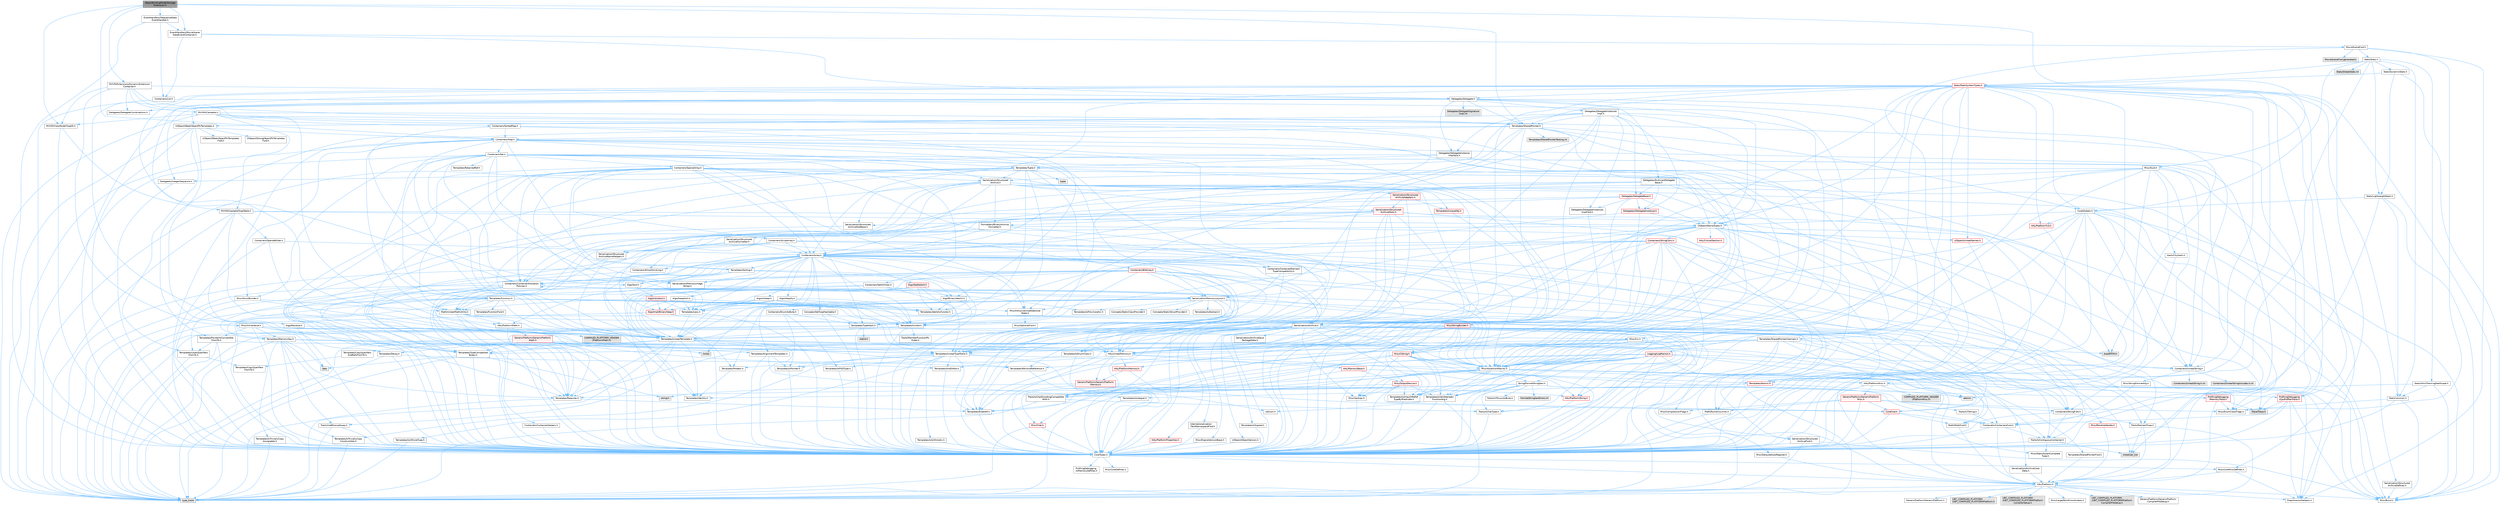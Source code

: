 digraph "ObjectBindingModelStorageExtension.h"
{
 // INTERACTIVE_SVG=YES
 // LATEX_PDF_SIZE
  bgcolor="transparent";
  edge [fontname=Helvetica,fontsize=10,labelfontname=Helvetica,labelfontsize=10];
  node [fontname=Helvetica,fontsize=10,shape=box,height=0.2,width=0.4];
  Node1 [id="Node000001",label="ObjectBindingModelStorage\lExtension.h",height=0.2,width=0.4,color="gray40", fillcolor="grey60", style="filled", fontcolor="black",tooltip=" "];
  Node1 -> Node2 [id="edge1_Node000001_Node000002",color="steelblue1",style="solid",tooltip=" "];
  Node2 [id="Node000002",label="Containers/Map.h",height=0.2,width=0.4,color="grey40", fillcolor="white", style="filled",URL="$df/d79/Map_8h.html",tooltip=" "];
  Node2 -> Node3 [id="edge2_Node000002_Node000003",color="steelblue1",style="solid",tooltip=" "];
  Node3 [id="Node000003",label="CoreTypes.h",height=0.2,width=0.4,color="grey40", fillcolor="white", style="filled",URL="$dc/dec/CoreTypes_8h.html",tooltip=" "];
  Node3 -> Node4 [id="edge3_Node000003_Node000004",color="steelblue1",style="solid",tooltip=" "];
  Node4 [id="Node000004",label="HAL/Platform.h",height=0.2,width=0.4,color="grey40", fillcolor="white", style="filled",URL="$d9/dd0/Platform_8h.html",tooltip=" "];
  Node4 -> Node5 [id="edge4_Node000004_Node000005",color="steelblue1",style="solid",tooltip=" "];
  Node5 [id="Node000005",label="Misc/Build.h",height=0.2,width=0.4,color="grey40", fillcolor="white", style="filled",URL="$d3/dbb/Build_8h.html",tooltip=" "];
  Node4 -> Node6 [id="edge5_Node000004_Node000006",color="steelblue1",style="solid",tooltip=" "];
  Node6 [id="Node000006",label="Misc/LargeWorldCoordinates.h",height=0.2,width=0.4,color="grey40", fillcolor="white", style="filled",URL="$d2/dcb/LargeWorldCoordinates_8h.html",tooltip=" "];
  Node4 -> Node7 [id="edge6_Node000004_Node000007",color="steelblue1",style="solid",tooltip=" "];
  Node7 [id="Node000007",label="type_traits",height=0.2,width=0.4,color="grey60", fillcolor="#E0E0E0", style="filled",tooltip=" "];
  Node4 -> Node8 [id="edge7_Node000004_Node000008",color="steelblue1",style="solid",tooltip=" "];
  Node8 [id="Node000008",label="PreprocessorHelpers.h",height=0.2,width=0.4,color="grey40", fillcolor="white", style="filled",URL="$db/ddb/PreprocessorHelpers_8h.html",tooltip=" "];
  Node4 -> Node9 [id="edge8_Node000004_Node000009",color="steelblue1",style="solid",tooltip=" "];
  Node9 [id="Node000009",label="UBT_COMPILED_PLATFORM\l/UBT_COMPILED_PLATFORMPlatform\lCompilerPreSetup.h",height=0.2,width=0.4,color="grey60", fillcolor="#E0E0E0", style="filled",tooltip=" "];
  Node4 -> Node10 [id="edge9_Node000004_Node000010",color="steelblue1",style="solid",tooltip=" "];
  Node10 [id="Node000010",label="GenericPlatform/GenericPlatform\lCompilerPreSetup.h",height=0.2,width=0.4,color="grey40", fillcolor="white", style="filled",URL="$d9/dc8/GenericPlatformCompilerPreSetup_8h.html",tooltip=" "];
  Node4 -> Node11 [id="edge10_Node000004_Node000011",color="steelblue1",style="solid",tooltip=" "];
  Node11 [id="Node000011",label="GenericPlatform/GenericPlatform.h",height=0.2,width=0.4,color="grey40", fillcolor="white", style="filled",URL="$d6/d84/GenericPlatform_8h.html",tooltip=" "];
  Node4 -> Node12 [id="edge11_Node000004_Node000012",color="steelblue1",style="solid",tooltip=" "];
  Node12 [id="Node000012",label="UBT_COMPILED_PLATFORM\l/UBT_COMPILED_PLATFORMPlatform.h",height=0.2,width=0.4,color="grey60", fillcolor="#E0E0E0", style="filled",tooltip=" "];
  Node4 -> Node13 [id="edge12_Node000004_Node000013",color="steelblue1",style="solid",tooltip=" "];
  Node13 [id="Node000013",label="UBT_COMPILED_PLATFORM\l/UBT_COMPILED_PLATFORMPlatform\lCompilerSetup.h",height=0.2,width=0.4,color="grey60", fillcolor="#E0E0E0", style="filled",tooltip=" "];
  Node3 -> Node14 [id="edge13_Node000003_Node000014",color="steelblue1",style="solid",tooltip=" "];
  Node14 [id="Node000014",label="ProfilingDebugging\l/UMemoryDefines.h",height=0.2,width=0.4,color="grey40", fillcolor="white", style="filled",URL="$d2/da2/UMemoryDefines_8h.html",tooltip=" "];
  Node3 -> Node15 [id="edge14_Node000003_Node000015",color="steelblue1",style="solid",tooltip=" "];
  Node15 [id="Node000015",label="Misc/CoreMiscDefines.h",height=0.2,width=0.4,color="grey40", fillcolor="white", style="filled",URL="$da/d38/CoreMiscDefines_8h.html",tooltip=" "];
  Node15 -> Node4 [id="edge15_Node000015_Node000004",color="steelblue1",style="solid",tooltip=" "];
  Node15 -> Node8 [id="edge16_Node000015_Node000008",color="steelblue1",style="solid",tooltip=" "];
  Node3 -> Node16 [id="edge17_Node000003_Node000016",color="steelblue1",style="solid",tooltip=" "];
  Node16 [id="Node000016",label="Misc/CoreDefines.h",height=0.2,width=0.4,color="grey40", fillcolor="white", style="filled",URL="$d3/dd2/CoreDefines_8h.html",tooltip=" "];
  Node2 -> Node17 [id="edge18_Node000002_Node000017",color="steelblue1",style="solid",tooltip=" "];
  Node17 [id="Node000017",label="Algo/Reverse.h",height=0.2,width=0.4,color="grey40", fillcolor="white", style="filled",URL="$d5/d93/Reverse_8h.html",tooltip=" "];
  Node17 -> Node3 [id="edge19_Node000017_Node000003",color="steelblue1",style="solid",tooltip=" "];
  Node17 -> Node18 [id="edge20_Node000017_Node000018",color="steelblue1",style="solid",tooltip=" "];
  Node18 [id="Node000018",label="Templates/UnrealTemplate.h",height=0.2,width=0.4,color="grey40", fillcolor="white", style="filled",URL="$d4/d24/UnrealTemplate_8h.html",tooltip=" "];
  Node18 -> Node3 [id="edge21_Node000018_Node000003",color="steelblue1",style="solid",tooltip=" "];
  Node18 -> Node19 [id="edge22_Node000018_Node000019",color="steelblue1",style="solid",tooltip=" "];
  Node19 [id="Node000019",label="Templates/IsPointer.h",height=0.2,width=0.4,color="grey40", fillcolor="white", style="filled",URL="$d7/d05/IsPointer_8h.html",tooltip=" "];
  Node19 -> Node3 [id="edge23_Node000019_Node000003",color="steelblue1",style="solid",tooltip=" "];
  Node18 -> Node20 [id="edge24_Node000018_Node000020",color="steelblue1",style="solid",tooltip=" "];
  Node20 [id="Node000020",label="HAL/UnrealMemory.h",height=0.2,width=0.4,color="grey40", fillcolor="white", style="filled",URL="$d9/d96/UnrealMemory_8h.html",tooltip=" "];
  Node20 -> Node3 [id="edge25_Node000020_Node000003",color="steelblue1",style="solid",tooltip=" "];
  Node20 -> Node21 [id="edge26_Node000020_Node000021",color="steelblue1",style="solid",tooltip=" "];
  Node21 [id="Node000021",label="GenericPlatform/GenericPlatform\lMemory.h",height=0.2,width=0.4,color="red", fillcolor="#FFF0F0", style="filled",URL="$dd/d22/GenericPlatformMemory_8h.html",tooltip=" "];
  Node21 -> Node22 [id="edge27_Node000021_Node000022",color="steelblue1",style="solid",tooltip=" "];
  Node22 [id="Node000022",label="CoreFwd.h",height=0.2,width=0.4,color="red", fillcolor="#FFF0F0", style="filled",URL="$d1/d1e/CoreFwd_8h.html",tooltip=" "];
  Node22 -> Node3 [id="edge28_Node000022_Node000003",color="steelblue1",style="solid",tooltip=" "];
  Node22 -> Node23 [id="edge29_Node000022_Node000023",color="steelblue1",style="solid",tooltip=" "];
  Node23 [id="Node000023",label="Containers/ContainersFwd.h",height=0.2,width=0.4,color="grey40", fillcolor="white", style="filled",URL="$d4/d0a/ContainersFwd_8h.html",tooltip=" "];
  Node23 -> Node4 [id="edge30_Node000023_Node000004",color="steelblue1",style="solid",tooltip=" "];
  Node23 -> Node3 [id="edge31_Node000023_Node000003",color="steelblue1",style="solid",tooltip=" "];
  Node23 -> Node24 [id="edge32_Node000023_Node000024",color="steelblue1",style="solid",tooltip=" "];
  Node24 [id="Node000024",label="Traits/IsContiguousContainer.h",height=0.2,width=0.4,color="grey40", fillcolor="white", style="filled",URL="$d5/d3c/IsContiguousContainer_8h.html",tooltip=" "];
  Node24 -> Node3 [id="edge33_Node000024_Node000003",color="steelblue1",style="solid",tooltip=" "];
  Node24 -> Node25 [id="edge34_Node000024_Node000025",color="steelblue1",style="solid",tooltip=" "];
  Node25 [id="Node000025",label="Misc/StaticAssertComplete\lType.h",height=0.2,width=0.4,color="grey40", fillcolor="white", style="filled",URL="$d5/d4e/StaticAssertCompleteType_8h.html",tooltip=" "];
  Node24 -> Node26 [id="edge35_Node000024_Node000026",color="steelblue1",style="solid",tooltip=" "];
  Node26 [id="Node000026",label="initializer_list",height=0.2,width=0.4,color="grey60", fillcolor="#E0E0E0", style="filled",tooltip=" "];
  Node22 -> Node27 [id="edge36_Node000022_Node000027",color="steelblue1",style="solid",tooltip=" "];
  Node27 [id="Node000027",label="Math/MathFwd.h",height=0.2,width=0.4,color="grey40", fillcolor="white", style="filled",URL="$d2/d10/MathFwd_8h.html",tooltip=" "];
  Node27 -> Node4 [id="edge37_Node000027_Node000004",color="steelblue1",style="solid",tooltip=" "];
  Node21 -> Node3 [id="edge38_Node000021_Node000003",color="steelblue1",style="solid",tooltip=" "];
  Node21 -> Node29 [id="edge39_Node000021_Node000029",color="steelblue1",style="solid",tooltip=" "];
  Node29 [id="Node000029",label="HAL/PlatformString.h",height=0.2,width=0.4,color="red", fillcolor="#FFF0F0", style="filled",URL="$db/db5/PlatformString_8h.html",tooltip=" "];
  Node29 -> Node3 [id="edge40_Node000029_Node000003",color="steelblue1",style="solid",tooltip=" "];
  Node21 -> Node31 [id="edge41_Node000021_Node000031",color="steelblue1",style="solid",tooltip=" "];
  Node31 [id="Node000031",label="string.h",height=0.2,width=0.4,color="grey60", fillcolor="#E0E0E0", style="filled",tooltip=" "];
  Node20 -> Node33 [id="edge42_Node000020_Node000033",color="steelblue1",style="solid",tooltip=" "];
  Node33 [id="Node000033",label="HAL/MemoryBase.h",height=0.2,width=0.4,color="red", fillcolor="#FFF0F0", style="filled",URL="$d6/d9f/MemoryBase_8h.html",tooltip=" "];
  Node33 -> Node3 [id="edge43_Node000033_Node000003",color="steelblue1",style="solid",tooltip=" "];
  Node33 -> Node77 [id="edge44_Node000033_Node000077",color="steelblue1",style="solid",tooltip=" "];
  Node77 [id="Node000077",label="Misc/OutputDevice.h",height=0.2,width=0.4,color="red", fillcolor="#FFF0F0", style="filled",URL="$d7/d32/OutputDevice_8h.html",tooltip=" "];
  Node77 -> Node22 [id="edge45_Node000077_Node000022",color="steelblue1",style="solid",tooltip=" "];
  Node77 -> Node3 [id="edge46_Node000077_Node000003",color="steelblue1",style="solid",tooltip=" "];
  Node77 -> Node69 [id="edge47_Node000077_Node000069",color="steelblue1",style="solid",tooltip=" "];
  Node69 [id="Node000069",label="Misc/VarArgs.h",height=0.2,width=0.4,color="grey40", fillcolor="white", style="filled",URL="$d5/d6f/VarArgs_8h.html",tooltip=" "];
  Node69 -> Node3 [id="edge48_Node000069_Node000003",color="steelblue1",style="solid",tooltip=" "];
  Node77 -> Node64 [id="edge49_Node000077_Node000064",color="steelblue1",style="solid",tooltip=" "];
  Node64 [id="Node000064",label="Templates/IsArrayOrRefOf\lTypeByPredicate.h",height=0.2,width=0.4,color="grey40", fillcolor="white", style="filled",URL="$d6/da1/IsArrayOrRefOfTypeByPredicate_8h.html",tooltip=" "];
  Node64 -> Node3 [id="edge50_Node000064_Node000003",color="steelblue1",style="solid",tooltip=" "];
  Node77 -> Node65 [id="edge51_Node000077_Node000065",color="steelblue1",style="solid",tooltip=" "];
  Node65 [id="Node000065",label="Templates/IsValidVariadic\lFunctionArg.h",height=0.2,width=0.4,color="grey40", fillcolor="white", style="filled",URL="$d0/dc8/IsValidVariadicFunctionArg_8h.html",tooltip=" "];
  Node65 -> Node3 [id="edge52_Node000065_Node000003",color="steelblue1",style="solid",tooltip=" "];
  Node65 -> Node66 [id="edge53_Node000065_Node000066",color="steelblue1",style="solid",tooltip=" "];
  Node66 [id="Node000066",label="IsEnum.h",height=0.2,width=0.4,color="grey40", fillcolor="white", style="filled",URL="$d4/de5/IsEnum_8h.html",tooltip=" "];
  Node65 -> Node7 [id="edge54_Node000065_Node000007",color="steelblue1",style="solid",tooltip=" "];
  Node77 -> Node67 [id="edge55_Node000077_Node000067",color="steelblue1",style="solid",tooltip=" "];
  Node67 [id="Node000067",label="Traits/IsCharEncodingCompatible\lWith.h",height=0.2,width=0.4,color="grey40", fillcolor="white", style="filled",URL="$df/dd1/IsCharEncodingCompatibleWith_8h.html",tooltip=" "];
  Node67 -> Node7 [id="edge56_Node000067_Node000007",color="steelblue1",style="solid",tooltip=" "];
  Node67 -> Node68 [id="edge57_Node000067_Node000068",color="steelblue1",style="solid",tooltip=" "];
  Node68 [id="Node000068",label="Traits/IsCharType.h",height=0.2,width=0.4,color="grey40", fillcolor="white", style="filled",URL="$db/d51/IsCharType_8h.html",tooltip=" "];
  Node68 -> Node3 [id="edge58_Node000068_Node000003",color="steelblue1",style="solid",tooltip=" "];
  Node33 -> Node79 [id="edge59_Node000033_Node000079",color="steelblue1",style="solid",tooltip=" "];
  Node79 [id="Node000079",label="Templates/Atomic.h",height=0.2,width=0.4,color="red", fillcolor="#FFF0F0", style="filled",URL="$d3/d91/Atomic_8h.html",tooltip=" "];
  Node79 -> Node82 [id="edge60_Node000079_Node000082",color="steelblue1",style="solid",tooltip=" "];
  Node82 [id="Node000082",label="Templates/IsIntegral.h",height=0.2,width=0.4,color="grey40", fillcolor="white", style="filled",URL="$da/d64/IsIntegral_8h.html",tooltip=" "];
  Node82 -> Node3 [id="edge61_Node000082_Node000003",color="steelblue1",style="solid",tooltip=" "];
  Node79 -> Node76 [id="edge62_Node000079_Node000076",color="steelblue1",style="solid",tooltip=" "];
  Node76 [id="Node000076",label="atomic",height=0.2,width=0.4,color="grey60", fillcolor="#E0E0E0", style="filled",tooltip=" "];
  Node20 -> Node88 [id="edge63_Node000020_Node000088",color="steelblue1",style="solid",tooltip=" "];
  Node88 [id="Node000088",label="HAL/PlatformMemory.h",height=0.2,width=0.4,color="red", fillcolor="#FFF0F0", style="filled",URL="$de/d68/PlatformMemory_8h.html",tooltip=" "];
  Node88 -> Node3 [id="edge64_Node000088_Node000003",color="steelblue1",style="solid",tooltip=" "];
  Node88 -> Node21 [id="edge65_Node000088_Node000021",color="steelblue1",style="solid",tooltip=" "];
  Node20 -> Node90 [id="edge66_Node000020_Node000090",color="steelblue1",style="solid",tooltip=" "];
  Node90 [id="Node000090",label="ProfilingDebugging\l/MemoryTrace.h",height=0.2,width=0.4,color="red", fillcolor="#FFF0F0", style="filled",URL="$da/dd7/MemoryTrace_8h.html",tooltip=" "];
  Node90 -> Node4 [id="edge67_Node000090_Node000004",color="steelblue1",style="solid",tooltip=" "];
  Node90 -> Node54 [id="edge68_Node000090_Node000054",color="steelblue1",style="solid",tooltip=" "];
  Node54 [id="Node000054",label="Misc/EnumClassFlags.h",height=0.2,width=0.4,color="grey40", fillcolor="white", style="filled",URL="$d8/de7/EnumClassFlags_8h.html",tooltip=" "];
  Node90 -> Node62 [id="edge69_Node000090_Node000062",color="steelblue1",style="solid",tooltip=" "];
  Node62 [id="Node000062",label="Trace/Trace.h",height=0.2,width=0.4,color="grey60", fillcolor="#E0E0E0", style="filled",tooltip=" "];
  Node20 -> Node19 [id="edge70_Node000020_Node000019",color="steelblue1",style="solid",tooltip=" "];
  Node18 -> Node91 [id="edge71_Node000018_Node000091",color="steelblue1",style="solid",tooltip=" "];
  Node91 [id="Node000091",label="Templates/CopyQualifiers\lAndRefsFromTo.h",height=0.2,width=0.4,color="grey40", fillcolor="white", style="filled",URL="$d3/db3/CopyQualifiersAndRefsFromTo_8h.html",tooltip=" "];
  Node91 -> Node92 [id="edge72_Node000091_Node000092",color="steelblue1",style="solid",tooltip=" "];
  Node92 [id="Node000092",label="Templates/CopyQualifiers\lFromTo.h",height=0.2,width=0.4,color="grey40", fillcolor="white", style="filled",URL="$d5/db4/CopyQualifiersFromTo_8h.html",tooltip=" "];
  Node18 -> Node93 [id="edge73_Node000018_Node000093",color="steelblue1",style="solid",tooltip=" "];
  Node93 [id="Node000093",label="Templates/UnrealTypeTraits.h",height=0.2,width=0.4,color="grey40", fillcolor="white", style="filled",URL="$d2/d2d/UnrealTypeTraits_8h.html",tooltip=" "];
  Node93 -> Node3 [id="edge74_Node000093_Node000003",color="steelblue1",style="solid",tooltip=" "];
  Node93 -> Node19 [id="edge75_Node000093_Node000019",color="steelblue1",style="solid",tooltip=" "];
  Node93 -> Node46 [id="edge76_Node000093_Node000046",color="steelblue1",style="solid",tooltip=" "];
  Node46 [id="Node000046",label="Misc/AssertionMacros.h",height=0.2,width=0.4,color="grey40", fillcolor="white", style="filled",URL="$d0/dfa/AssertionMacros_8h.html",tooltip=" "];
  Node46 -> Node3 [id="edge77_Node000046_Node000003",color="steelblue1",style="solid",tooltip=" "];
  Node46 -> Node4 [id="edge78_Node000046_Node000004",color="steelblue1",style="solid",tooltip=" "];
  Node46 -> Node47 [id="edge79_Node000046_Node000047",color="steelblue1",style="solid",tooltip=" "];
  Node47 [id="Node000047",label="HAL/PlatformMisc.h",height=0.2,width=0.4,color="grey40", fillcolor="white", style="filled",URL="$d0/df5/PlatformMisc_8h.html",tooltip=" "];
  Node47 -> Node3 [id="edge80_Node000047_Node000003",color="steelblue1",style="solid",tooltip=" "];
  Node47 -> Node48 [id="edge81_Node000047_Node000048",color="steelblue1",style="solid",tooltip=" "];
  Node48 [id="Node000048",label="GenericPlatform/GenericPlatform\lMisc.h",height=0.2,width=0.4,color="red", fillcolor="#FFF0F0", style="filled",URL="$db/d9a/GenericPlatformMisc_8h.html",tooltip=" "];
  Node48 -> Node49 [id="edge82_Node000048_Node000049",color="steelblue1",style="solid",tooltip=" "];
  Node49 [id="Node000049",label="Containers/StringFwd.h",height=0.2,width=0.4,color="grey40", fillcolor="white", style="filled",URL="$df/d37/StringFwd_8h.html",tooltip=" "];
  Node49 -> Node3 [id="edge83_Node000049_Node000003",color="steelblue1",style="solid",tooltip=" "];
  Node49 -> Node50 [id="edge84_Node000049_Node000050",color="steelblue1",style="solid",tooltip=" "];
  Node50 [id="Node000050",label="Traits/ElementType.h",height=0.2,width=0.4,color="grey40", fillcolor="white", style="filled",URL="$d5/d4f/ElementType_8h.html",tooltip=" "];
  Node50 -> Node4 [id="edge85_Node000050_Node000004",color="steelblue1",style="solid",tooltip=" "];
  Node50 -> Node26 [id="edge86_Node000050_Node000026",color="steelblue1",style="solid",tooltip=" "];
  Node50 -> Node7 [id="edge87_Node000050_Node000007",color="steelblue1",style="solid",tooltip=" "];
  Node49 -> Node24 [id="edge88_Node000049_Node000024",color="steelblue1",style="solid",tooltip=" "];
  Node48 -> Node22 [id="edge89_Node000048_Node000022",color="steelblue1",style="solid",tooltip=" "];
  Node48 -> Node3 [id="edge90_Node000048_Node000003",color="steelblue1",style="solid",tooltip=" "];
  Node48 -> Node52 [id="edge91_Node000048_Node000052",color="steelblue1",style="solid",tooltip=" "];
  Node52 [id="Node000052",label="Math/NumericLimits.h",height=0.2,width=0.4,color="grey40", fillcolor="white", style="filled",URL="$df/d1b/NumericLimits_8h.html",tooltip=" "];
  Node52 -> Node3 [id="edge92_Node000052_Node000003",color="steelblue1",style="solid",tooltip=" "];
  Node48 -> Node53 [id="edge93_Node000048_Node000053",color="steelblue1",style="solid",tooltip=" "];
  Node53 [id="Node000053",label="Misc/CompressionFlags.h",height=0.2,width=0.4,color="grey40", fillcolor="white", style="filled",URL="$d9/d76/CompressionFlags_8h.html",tooltip=" "];
  Node48 -> Node54 [id="edge94_Node000048_Node000054",color="steelblue1",style="solid",tooltip=" "];
  Node47 -> Node57 [id="edge95_Node000047_Node000057",color="steelblue1",style="solid",tooltip=" "];
  Node57 [id="Node000057",label="COMPILED_PLATFORM_HEADER\l(PlatformMisc.h)",height=0.2,width=0.4,color="grey60", fillcolor="#E0E0E0", style="filled",tooltip=" "];
  Node47 -> Node58 [id="edge96_Node000047_Node000058",color="steelblue1",style="solid",tooltip=" "];
  Node58 [id="Node000058",label="ProfilingDebugging\l/CpuProfilerTrace.h",height=0.2,width=0.4,color="red", fillcolor="#FFF0F0", style="filled",URL="$da/dcb/CpuProfilerTrace_8h.html",tooltip=" "];
  Node58 -> Node3 [id="edge97_Node000058_Node000003",color="steelblue1",style="solid",tooltip=" "];
  Node58 -> Node23 [id="edge98_Node000058_Node000023",color="steelblue1",style="solid",tooltip=" "];
  Node58 -> Node8 [id="edge99_Node000058_Node000008",color="steelblue1",style="solid",tooltip=" "];
  Node58 -> Node5 [id="edge100_Node000058_Node000005",color="steelblue1",style="solid",tooltip=" "];
  Node58 -> Node62 [id="edge101_Node000058_Node000062",color="steelblue1",style="solid",tooltip=" "];
  Node46 -> Node8 [id="edge102_Node000046_Node000008",color="steelblue1",style="solid",tooltip=" "];
  Node46 -> Node63 [id="edge103_Node000046_Node000063",color="steelblue1",style="solid",tooltip=" "];
  Node63 [id="Node000063",label="Templates/EnableIf.h",height=0.2,width=0.4,color="grey40", fillcolor="white", style="filled",URL="$d7/d60/EnableIf_8h.html",tooltip=" "];
  Node63 -> Node3 [id="edge104_Node000063_Node000003",color="steelblue1",style="solid",tooltip=" "];
  Node46 -> Node64 [id="edge105_Node000046_Node000064",color="steelblue1",style="solid",tooltip=" "];
  Node46 -> Node65 [id="edge106_Node000046_Node000065",color="steelblue1",style="solid",tooltip=" "];
  Node46 -> Node67 [id="edge107_Node000046_Node000067",color="steelblue1",style="solid",tooltip=" "];
  Node46 -> Node69 [id="edge108_Node000046_Node000069",color="steelblue1",style="solid",tooltip=" "];
  Node46 -> Node70 [id="edge109_Node000046_Node000070",color="steelblue1",style="solid",tooltip=" "];
  Node70 [id="Node000070",label="String/FormatStringSan.h",height=0.2,width=0.4,color="grey40", fillcolor="white", style="filled",URL="$d3/d8b/FormatStringSan_8h.html",tooltip=" "];
  Node70 -> Node7 [id="edge110_Node000070_Node000007",color="steelblue1",style="solid",tooltip=" "];
  Node70 -> Node3 [id="edge111_Node000070_Node000003",color="steelblue1",style="solid",tooltip=" "];
  Node70 -> Node71 [id="edge112_Node000070_Node000071",color="steelblue1",style="solid",tooltip=" "];
  Node71 [id="Node000071",label="Templates/Requires.h",height=0.2,width=0.4,color="grey40", fillcolor="white", style="filled",URL="$dc/d96/Requires_8h.html",tooltip=" "];
  Node71 -> Node63 [id="edge113_Node000071_Node000063",color="steelblue1",style="solid",tooltip=" "];
  Node71 -> Node7 [id="edge114_Node000071_Node000007",color="steelblue1",style="solid",tooltip=" "];
  Node70 -> Node72 [id="edge115_Node000070_Node000072",color="steelblue1",style="solid",tooltip=" "];
  Node72 [id="Node000072",label="Templates/Identity.h",height=0.2,width=0.4,color="grey40", fillcolor="white", style="filled",URL="$d0/dd5/Identity_8h.html",tooltip=" "];
  Node70 -> Node65 [id="edge116_Node000070_Node000065",color="steelblue1",style="solid",tooltip=" "];
  Node70 -> Node68 [id="edge117_Node000070_Node000068",color="steelblue1",style="solid",tooltip=" "];
  Node70 -> Node73 [id="edge118_Node000070_Node000073",color="steelblue1",style="solid",tooltip=" "];
  Node73 [id="Node000073",label="Traits/IsTEnumAsByte.h",height=0.2,width=0.4,color="grey40", fillcolor="white", style="filled",URL="$d1/de6/IsTEnumAsByte_8h.html",tooltip=" "];
  Node70 -> Node74 [id="edge119_Node000070_Node000074",color="steelblue1",style="solid",tooltip=" "];
  Node74 [id="Node000074",label="Traits/IsTString.h",height=0.2,width=0.4,color="grey40", fillcolor="white", style="filled",URL="$d0/df8/IsTString_8h.html",tooltip=" "];
  Node74 -> Node23 [id="edge120_Node000074_Node000023",color="steelblue1",style="solid",tooltip=" "];
  Node70 -> Node23 [id="edge121_Node000070_Node000023",color="steelblue1",style="solid",tooltip=" "];
  Node70 -> Node75 [id="edge122_Node000070_Node000075",color="steelblue1",style="solid",tooltip=" "];
  Node75 [id="Node000075",label="FormatStringSanErrors.inl",height=0.2,width=0.4,color="grey60", fillcolor="#E0E0E0", style="filled",tooltip=" "];
  Node46 -> Node76 [id="edge123_Node000046_Node000076",color="steelblue1",style="solid",tooltip=" "];
  Node93 -> Node84 [id="edge124_Node000093_Node000084",color="steelblue1",style="solid",tooltip=" "];
  Node84 [id="Node000084",label="Templates/AndOrNot.h",height=0.2,width=0.4,color="grey40", fillcolor="white", style="filled",URL="$db/d0a/AndOrNot_8h.html",tooltip=" "];
  Node84 -> Node3 [id="edge125_Node000084_Node000003",color="steelblue1",style="solid",tooltip=" "];
  Node93 -> Node63 [id="edge126_Node000093_Node000063",color="steelblue1",style="solid",tooltip=" "];
  Node93 -> Node94 [id="edge127_Node000093_Node000094",color="steelblue1",style="solid",tooltip=" "];
  Node94 [id="Node000094",label="Templates/IsArithmetic.h",height=0.2,width=0.4,color="grey40", fillcolor="white", style="filled",URL="$d2/d5d/IsArithmetic_8h.html",tooltip=" "];
  Node94 -> Node3 [id="edge128_Node000094_Node000003",color="steelblue1",style="solid",tooltip=" "];
  Node93 -> Node66 [id="edge129_Node000093_Node000066",color="steelblue1",style="solid",tooltip=" "];
  Node93 -> Node95 [id="edge130_Node000093_Node000095",color="steelblue1",style="solid",tooltip=" "];
  Node95 [id="Node000095",label="Templates/Models.h",height=0.2,width=0.4,color="grey40", fillcolor="white", style="filled",URL="$d3/d0c/Models_8h.html",tooltip=" "];
  Node95 -> Node72 [id="edge131_Node000095_Node000072",color="steelblue1",style="solid",tooltip=" "];
  Node93 -> Node96 [id="edge132_Node000093_Node000096",color="steelblue1",style="solid",tooltip=" "];
  Node96 [id="Node000096",label="Templates/IsPODType.h",height=0.2,width=0.4,color="grey40", fillcolor="white", style="filled",URL="$d7/db1/IsPODType_8h.html",tooltip=" "];
  Node96 -> Node3 [id="edge133_Node000096_Node000003",color="steelblue1",style="solid",tooltip=" "];
  Node93 -> Node97 [id="edge134_Node000093_Node000097",color="steelblue1",style="solid",tooltip=" "];
  Node97 [id="Node000097",label="Templates/IsUECoreType.h",height=0.2,width=0.4,color="grey40", fillcolor="white", style="filled",URL="$d1/db8/IsUECoreType_8h.html",tooltip=" "];
  Node97 -> Node3 [id="edge135_Node000097_Node000003",color="steelblue1",style="solid",tooltip=" "];
  Node97 -> Node7 [id="edge136_Node000097_Node000007",color="steelblue1",style="solid",tooltip=" "];
  Node93 -> Node85 [id="edge137_Node000093_Node000085",color="steelblue1",style="solid",tooltip=" "];
  Node85 [id="Node000085",label="Templates/IsTriviallyCopy\lConstructible.h",height=0.2,width=0.4,color="grey40", fillcolor="white", style="filled",URL="$d3/d78/IsTriviallyCopyConstructible_8h.html",tooltip=" "];
  Node85 -> Node3 [id="edge138_Node000085_Node000003",color="steelblue1",style="solid",tooltip=" "];
  Node85 -> Node7 [id="edge139_Node000085_Node000007",color="steelblue1",style="solid",tooltip=" "];
  Node18 -> Node98 [id="edge140_Node000018_Node000098",color="steelblue1",style="solid",tooltip=" "];
  Node98 [id="Node000098",label="Templates/RemoveReference.h",height=0.2,width=0.4,color="grey40", fillcolor="white", style="filled",URL="$da/dbe/RemoveReference_8h.html",tooltip=" "];
  Node98 -> Node3 [id="edge141_Node000098_Node000003",color="steelblue1",style="solid",tooltip=" "];
  Node18 -> Node71 [id="edge142_Node000018_Node000071",color="steelblue1",style="solid",tooltip=" "];
  Node18 -> Node99 [id="edge143_Node000018_Node000099",color="steelblue1",style="solid",tooltip=" "];
  Node99 [id="Node000099",label="Templates/TypeCompatible\lBytes.h",height=0.2,width=0.4,color="grey40", fillcolor="white", style="filled",URL="$df/d0a/TypeCompatibleBytes_8h.html",tooltip=" "];
  Node99 -> Node3 [id="edge144_Node000099_Node000003",color="steelblue1",style="solid",tooltip=" "];
  Node99 -> Node31 [id="edge145_Node000099_Node000031",color="steelblue1",style="solid",tooltip=" "];
  Node99 -> Node38 [id="edge146_Node000099_Node000038",color="steelblue1",style="solid",tooltip=" "];
  Node38 [id="Node000038",label="new",height=0.2,width=0.4,color="grey60", fillcolor="#E0E0E0", style="filled",tooltip=" "];
  Node99 -> Node7 [id="edge147_Node000099_Node000007",color="steelblue1",style="solid",tooltip=" "];
  Node18 -> Node72 [id="edge148_Node000018_Node000072",color="steelblue1",style="solid",tooltip=" "];
  Node18 -> Node24 [id="edge149_Node000018_Node000024",color="steelblue1",style="solid",tooltip=" "];
  Node18 -> Node100 [id="edge150_Node000018_Node000100",color="steelblue1",style="solid",tooltip=" "];
  Node100 [id="Node000100",label="Traits/UseBitwiseSwap.h",height=0.2,width=0.4,color="grey40", fillcolor="white", style="filled",URL="$db/df3/UseBitwiseSwap_8h.html",tooltip=" "];
  Node100 -> Node3 [id="edge151_Node000100_Node000003",color="steelblue1",style="solid",tooltip=" "];
  Node100 -> Node7 [id="edge152_Node000100_Node000007",color="steelblue1",style="solid",tooltip=" "];
  Node18 -> Node7 [id="edge153_Node000018_Node000007",color="steelblue1",style="solid",tooltip=" "];
  Node2 -> Node101 [id="edge154_Node000002_Node000101",color="steelblue1",style="solid",tooltip=" "];
  Node101 [id="Node000101",label="Containers/ContainerElement\lTypeCompatibility.h",height=0.2,width=0.4,color="grey40", fillcolor="white", style="filled",URL="$df/ddf/ContainerElementTypeCompatibility_8h.html",tooltip=" "];
  Node101 -> Node3 [id="edge155_Node000101_Node000003",color="steelblue1",style="solid",tooltip=" "];
  Node101 -> Node93 [id="edge156_Node000101_Node000093",color="steelblue1",style="solid",tooltip=" "];
  Node2 -> Node102 [id="edge157_Node000002_Node000102",color="steelblue1",style="solid",tooltip=" "];
  Node102 [id="Node000102",label="Containers/Set.h",height=0.2,width=0.4,color="grey40", fillcolor="white", style="filled",URL="$d4/d45/Set_8h.html",tooltip=" "];
  Node102 -> Node103 [id="edge158_Node000102_Node000103",color="steelblue1",style="solid",tooltip=" "];
  Node103 [id="Node000103",label="Containers/ContainerAllocation\lPolicies.h",height=0.2,width=0.4,color="grey40", fillcolor="white", style="filled",URL="$d7/dff/ContainerAllocationPolicies_8h.html",tooltip=" "];
  Node103 -> Node3 [id="edge159_Node000103_Node000003",color="steelblue1",style="solid",tooltip=" "];
  Node103 -> Node104 [id="edge160_Node000103_Node000104",color="steelblue1",style="solid",tooltip=" "];
  Node104 [id="Node000104",label="Containers/ContainerHelpers.h",height=0.2,width=0.4,color="grey40", fillcolor="white", style="filled",URL="$d7/d33/ContainerHelpers_8h.html",tooltip=" "];
  Node104 -> Node3 [id="edge161_Node000104_Node000003",color="steelblue1",style="solid",tooltip=" "];
  Node103 -> Node103 [id="edge162_Node000103_Node000103",color="steelblue1",style="solid",tooltip=" "];
  Node103 -> Node105 [id="edge163_Node000103_Node000105",color="steelblue1",style="solid",tooltip=" "];
  Node105 [id="Node000105",label="HAL/PlatformMath.h",height=0.2,width=0.4,color="grey40", fillcolor="white", style="filled",URL="$dc/d53/PlatformMath_8h.html",tooltip=" "];
  Node105 -> Node3 [id="edge164_Node000105_Node000003",color="steelblue1",style="solid",tooltip=" "];
  Node105 -> Node106 [id="edge165_Node000105_Node000106",color="steelblue1",style="solid",tooltip=" "];
  Node106 [id="Node000106",label="GenericPlatform/GenericPlatform\lMath.h",height=0.2,width=0.4,color="red", fillcolor="#FFF0F0", style="filled",URL="$d5/d79/GenericPlatformMath_8h.html",tooltip=" "];
  Node106 -> Node3 [id="edge166_Node000106_Node000003",color="steelblue1",style="solid",tooltip=" "];
  Node106 -> Node23 [id="edge167_Node000106_Node000023",color="steelblue1",style="solid",tooltip=" "];
  Node106 -> Node84 [id="edge168_Node000106_Node000084",color="steelblue1",style="solid",tooltip=" "];
  Node106 -> Node107 [id="edge169_Node000106_Node000107",color="steelblue1",style="solid",tooltip=" "];
  Node107 [id="Node000107",label="Templates/Decay.h",height=0.2,width=0.4,color="grey40", fillcolor="white", style="filled",URL="$dd/d0f/Decay_8h.html",tooltip=" "];
  Node107 -> Node3 [id="edge170_Node000107_Node000003",color="steelblue1",style="solid",tooltip=" "];
  Node107 -> Node98 [id="edge171_Node000107_Node000098",color="steelblue1",style="solid",tooltip=" "];
  Node107 -> Node7 [id="edge172_Node000107_Node000007",color="steelblue1",style="solid",tooltip=" "];
  Node106 -> Node93 [id="edge173_Node000106_Node000093",color="steelblue1",style="solid",tooltip=" "];
  Node106 -> Node71 [id="edge174_Node000106_Node000071",color="steelblue1",style="solid",tooltip=" "];
  Node106 -> Node99 [id="edge175_Node000106_Node000099",color="steelblue1",style="solid",tooltip=" "];
  Node106 -> Node111 [id="edge176_Node000106_Node000111",color="steelblue1",style="solid",tooltip=" "];
  Node111 [id="Node000111",label="limits",height=0.2,width=0.4,color="grey60", fillcolor="#E0E0E0", style="filled",tooltip=" "];
  Node106 -> Node7 [id="edge177_Node000106_Node000007",color="steelblue1",style="solid",tooltip=" "];
  Node105 -> Node112 [id="edge178_Node000105_Node000112",color="steelblue1",style="solid",tooltip=" "];
  Node112 [id="Node000112",label="COMPILED_PLATFORM_HEADER\l(PlatformMath.h)",height=0.2,width=0.4,color="grey60", fillcolor="#E0E0E0", style="filled",tooltip=" "];
  Node103 -> Node20 [id="edge179_Node000103_Node000020",color="steelblue1",style="solid",tooltip=" "];
  Node103 -> Node52 [id="edge180_Node000103_Node000052",color="steelblue1",style="solid",tooltip=" "];
  Node103 -> Node46 [id="edge181_Node000103_Node000046",color="steelblue1",style="solid",tooltip=" "];
  Node103 -> Node113 [id="edge182_Node000103_Node000113",color="steelblue1",style="solid",tooltip=" "];
  Node113 [id="Node000113",label="Templates/IsPolymorphic.h",height=0.2,width=0.4,color="grey40", fillcolor="white", style="filled",URL="$dc/d20/IsPolymorphic_8h.html",tooltip=" "];
  Node103 -> Node114 [id="edge183_Node000103_Node000114",color="steelblue1",style="solid",tooltip=" "];
  Node114 [id="Node000114",label="Templates/MemoryOps.h",height=0.2,width=0.4,color="grey40", fillcolor="white", style="filled",URL="$db/dea/MemoryOps_8h.html",tooltip=" "];
  Node114 -> Node3 [id="edge184_Node000114_Node000003",color="steelblue1",style="solid",tooltip=" "];
  Node114 -> Node20 [id="edge185_Node000114_Node000020",color="steelblue1",style="solid",tooltip=" "];
  Node114 -> Node86 [id="edge186_Node000114_Node000086",color="steelblue1",style="solid",tooltip=" "];
  Node86 [id="Node000086",label="Templates/IsTriviallyCopy\lAssignable.h",height=0.2,width=0.4,color="grey40", fillcolor="white", style="filled",URL="$d2/df2/IsTriviallyCopyAssignable_8h.html",tooltip=" "];
  Node86 -> Node3 [id="edge187_Node000086_Node000003",color="steelblue1",style="solid",tooltip=" "];
  Node86 -> Node7 [id="edge188_Node000086_Node000007",color="steelblue1",style="solid",tooltip=" "];
  Node114 -> Node85 [id="edge189_Node000114_Node000085",color="steelblue1",style="solid",tooltip=" "];
  Node114 -> Node71 [id="edge190_Node000114_Node000071",color="steelblue1",style="solid",tooltip=" "];
  Node114 -> Node93 [id="edge191_Node000114_Node000093",color="steelblue1",style="solid",tooltip=" "];
  Node114 -> Node100 [id="edge192_Node000114_Node000100",color="steelblue1",style="solid",tooltip=" "];
  Node114 -> Node38 [id="edge193_Node000114_Node000038",color="steelblue1",style="solid",tooltip=" "];
  Node114 -> Node7 [id="edge194_Node000114_Node000007",color="steelblue1",style="solid",tooltip=" "];
  Node103 -> Node99 [id="edge195_Node000103_Node000099",color="steelblue1",style="solid",tooltip=" "];
  Node103 -> Node7 [id="edge196_Node000103_Node000007",color="steelblue1",style="solid",tooltip=" "];
  Node102 -> Node101 [id="edge197_Node000102_Node000101",color="steelblue1",style="solid",tooltip=" "];
  Node102 -> Node115 [id="edge198_Node000102_Node000115",color="steelblue1",style="solid",tooltip=" "];
  Node115 [id="Node000115",label="Containers/SetUtilities.h",height=0.2,width=0.4,color="grey40", fillcolor="white", style="filled",URL="$dc/de5/SetUtilities_8h.html",tooltip=" "];
  Node115 -> Node3 [id="edge199_Node000115_Node000003",color="steelblue1",style="solid",tooltip=" "];
  Node115 -> Node116 [id="edge200_Node000115_Node000116",color="steelblue1",style="solid",tooltip=" "];
  Node116 [id="Node000116",label="Serialization/MemoryLayout.h",height=0.2,width=0.4,color="grey40", fillcolor="white", style="filled",URL="$d7/d66/MemoryLayout_8h.html",tooltip=" "];
  Node116 -> Node117 [id="edge201_Node000116_Node000117",color="steelblue1",style="solid",tooltip=" "];
  Node117 [id="Node000117",label="Concepts/StaticClassProvider.h",height=0.2,width=0.4,color="grey40", fillcolor="white", style="filled",URL="$dd/d83/StaticClassProvider_8h.html",tooltip=" "];
  Node116 -> Node118 [id="edge202_Node000116_Node000118",color="steelblue1",style="solid",tooltip=" "];
  Node118 [id="Node000118",label="Concepts/StaticStructProvider.h",height=0.2,width=0.4,color="grey40", fillcolor="white", style="filled",URL="$d5/d77/StaticStructProvider_8h.html",tooltip=" "];
  Node116 -> Node119 [id="edge203_Node000116_Node000119",color="steelblue1",style="solid",tooltip=" "];
  Node119 [id="Node000119",label="Containers/EnumAsByte.h",height=0.2,width=0.4,color="grey40", fillcolor="white", style="filled",URL="$d6/d9a/EnumAsByte_8h.html",tooltip=" "];
  Node119 -> Node3 [id="edge204_Node000119_Node000003",color="steelblue1",style="solid",tooltip=" "];
  Node119 -> Node96 [id="edge205_Node000119_Node000096",color="steelblue1",style="solid",tooltip=" "];
  Node119 -> Node120 [id="edge206_Node000119_Node000120",color="steelblue1",style="solid",tooltip=" "];
  Node120 [id="Node000120",label="Templates/TypeHash.h",height=0.2,width=0.4,color="grey40", fillcolor="white", style="filled",URL="$d1/d62/TypeHash_8h.html",tooltip=" "];
  Node120 -> Node3 [id="edge207_Node000120_Node000003",color="steelblue1",style="solid",tooltip=" "];
  Node120 -> Node71 [id="edge208_Node000120_Node000071",color="steelblue1",style="solid",tooltip=" "];
  Node120 -> Node121 [id="edge209_Node000120_Node000121",color="steelblue1",style="solid",tooltip=" "];
  Node121 [id="Node000121",label="Misc/Crc.h",height=0.2,width=0.4,color="grey40", fillcolor="white", style="filled",URL="$d4/dd2/Crc_8h.html",tooltip=" "];
  Node121 -> Node3 [id="edge210_Node000121_Node000003",color="steelblue1",style="solid",tooltip=" "];
  Node121 -> Node29 [id="edge211_Node000121_Node000029",color="steelblue1",style="solid",tooltip=" "];
  Node121 -> Node46 [id="edge212_Node000121_Node000046",color="steelblue1",style="solid",tooltip=" "];
  Node121 -> Node122 [id="edge213_Node000121_Node000122",color="steelblue1",style="solid",tooltip=" "];
  Node122 [id="Node000122",label="Misc/CString.h",height=0.2,width=0.4,color="red", fillcolor="#FFF0F0", style="filled",URL="$d2/d49/CString_8h.html",tooltip=" "];
  Node122 -> Node3 [id="edge214_Node000122_Node000003",color="steelblue1",style="solid",tooltip=" "];
  Node122 -> Node29 [id="edge215_Node000122_Node000029",color="steelblue1",style="solid",tooltip=" "];
  Node122 -> Node46 [id="edge216_Node000122_Node000046",color="steelblue1",style="solid",tooltip=" "];
  Node122 -> Node123 [id="edge217_Node000122_Node000123",color="steelblue1",style="solid",tooltip=" "];
  Node123 [id="Node000123",label="Misc/Char.h",height=0.2,width=0.4,color="red", fillcolor="#FFF0F0", style="filled",URL="$d0/d58/Char_8h.html",tooltip=" "];
  Node123 -> Node3 [id="edge218_Node000123_Node000003",color="steelblue1",style="solid",tooltip=" "];
  Node123 -> Node7 [id="edge219_Node000123_Node000007",color="steelblue1",style="solid",tooltip=" "];
  Node122 -> Node69 [id="edge220_Node000122_Node000069",color="steelblue1",style="solid",tooltip=" "];
  Node122 -> Node64 [id="edge221_Node000122_Node000064",color="steelblue1",style="solid",tooltip=" "];
  Node122 -> Node65 [id="edge222_Node000122_Node000065",color="steelblue1",style="solid",tooltip=" "];
  Node122 -> Node67 [id="edge223_Node000122_Node000067",color="steelblue1",style="solid",tooltip=" "];
  Node121 -> Node123 [id="edge224_Node000121_Node000123",color="steelblue1",style="solid",tooltip=" "];
  Node121 -> Node93 [id="edge225_Node000121_Node000093",color="steelblue1",style="solid",tooltip=" "];
  Node121 -> Node68 [id="edge226_Node000121_Node000068",color="steelblue1",style="solid",tooltip=" "];
  Node120 -> Node126 [id="edge227_Node000120_Node000126",color="steelblue1",style="solid",tooltip=" "];
  Node126 [id="Node000126",label="stdint.h",height=0.2,width=0.4,color="grey60", fillcolor="#E0E0E0", style="filled",tooltip=" "];
  Node120 -> Node7 [id="edge228_Node000120_Node000007",color="steelblue1",style="solid",tooltip=" "];
  Node116 -> Node49 [id="edge229_Node000116_Node000049",color="steelblue1",style="solid",tooltip=" "];
  Node116 -> Node20 [id="edge230_Node000116_Node000020",color="steelblue1",style="solid",tooltip=" "];
  Node116 -> Node127 [id="edge231_Node000116_Node000127",color="steelblue1",style="solid",tooltip=" "];
  Node127 [id="Node000127",label="Misc/DelayedAutoRegister.h",height=0.2,width=0.4,color="grey40", fillcolor="white", style="filled",URL="$d1/dda/DelayedAutoRegister_8h.html",tooltip=" "];
  Node127 -> Node4 [id="edge232_Node000127_Node000004",color="steelblue1",style="solid",tooltip=" "];
  Node116 -> Node63 [id="edge233_Node000116_Node000063",color="steelblue1",style="solid",tooltip=" "];
  Node116 -> Node128 [id="edge234_Node000116_Node000128",color="steelblue1",style="solid",tooltip=" "];
  Node128 [id="Node000128",label="Templates/IsAbstract.h",height=0.2,width=0.4,color="grey40", fillcolor="white", style="filled",URL="$d8/db7/IsAbstract_8h.html",tooltip=" "];
  Node116 -> Node113 [id="edge235_Node000116_Node000113",color="steelblue1",style="solid",tooltip=" "];
  Node116 -> Node95 [id="edge236_Node000116_Node000095",color="steelblue1",style="solid",tooltip=" "];
  Node116 -> Node18 [id="edge237_Node000116_Node000018",color="steelblue1",style="solid",tooltip=" "];
  Node115 -> Node114 [id="edge238_Node000115_Node000114",color="steelblue1",style="solid",tooltip=" "];
  Node115 -> Node93 [id="edge239_Node000115_Node000093",color="steelblue1",style="solid",tooltip=" "];
  Node102 -> Node129 [id="edge240_Node000102_Node000129",color="steelblue1",style="solid",tooltip=" "];
  Node129 [id="Node000129",label="Containers/SparseArray.h",height=0.2,width=0.4,color="grey40", fillcolor="white", style="filled",URL="$d5/dbf/SparseArray_8h.html",tooltip=" "];
  Node129 -> Node3 [id="edge241_Node000129_Node000003",color="steelblue1",style="solid",tooltip=" "];
  Node129 -> Node46 [id="edge242_Node000129_Node000046",color="steelblue1",style="solid",tooltip=" "];
  Node129 -> Node20 [id="edge243_Node000129_Node000020",color="steelblue1",style="solid",tooltip=" "];
  Node129 -> Node93 [id="edge244_Node000129_Node000093",color="steelblue1",style="solid",tooltip=" "];
  Node129 -> Node18 [id="edge245_Node000129_Node000018",color="steelblue1",style="solid",tooltip=" "];
  Node129 -> Node103 [id="edge246_Node000129_Node000103",color="steelblue1",style="solid",tooltip=" "];
  Node129 -> Node130 [id="edge247_Node000129_Node000130",color="steelblue1",style="solid",tooltip=" "];
  Node130 [id="Node000130",label="Templates/Less.h",height=0.2,width=0.4,color="grey40", fillcolor="white", style="filled",URL="$de/dc8/Less_8h.html",tooltip=" "];
  Node130 -> Node3 [id="edge248_Node000130_Node000003",color="steelblue1",style="solid",tooltip=" "];
  Node130 -> Node18 [id="edge249_Node000130_Node000018",color="steelblue1",style="solid",tooltip=" "];
  Node129 -> Node131 [id="edge250_Node000129_Node000131",color="steelblue1",style="solid",tooltip=" "];
  Node131 [id="Node000131",label="Containers/Array.h",height=0.2,width=0.4,color="grey40", fillcolor="white", style="filled",URL="$df/dd0/Array_8h.html",tooltip=" "];
  Node131 -> Node3 [id="edge251_Node000131_Node000003",color="steelblue1",style="solid",tooltip=" "];
  Node131 -> Node46 [id="edge252_Node000131_Node000046",color="steelblue1",style="solid",tooltip=" "];
  Node131 -> Node132 [id="edge253_Node000131_Node000132",color="steelblue1",style="solid",tooltip=" "];
  Node132 [id="Node000132",label="Misc/IntrusiveUnsetOptional\lState.h",height=0.2,width=0.4,color="grey40", fillcolor="white", style="filled",URL="$d2/d0a/IntrusiveUnsetOptionalState_8h.html",tooltip=" "];
  Node132 -> Node133 [id="edge254_Node000132_Node000133",color="steelblue1",style="solid",tooltip=" "];
  Node133 [id="Node000133",label="Misc/OptionalFwd.h",height=0.2,width=0.4,color="grey40", fillcolor="white", style="filled",URL="$dc/d50/OptionalFwd_8h.html",tooltip=" "];
  Node131 -> Node134 [id="edge255_Node000131_Node000134",color="steelblue1",style="solid",tooltip=" "];
  Node134 [id="Node000134",label="Misc/ReverseIterate.h",height=0.2,width=0.4,color="red", fillcolor="#FFF0F0", style="filled",URL="$db/de3/ReverseIterate_8h.html",tooltip=" "];
  Node134 -> Node4 [id="edge256_Node000134_Node000004",color="steelblue1",style="solid",tooltip=" "];
  Node131 -> Node20 [id="edge257_Node000131_Node000020",color="steelblue1",style="solid",tooltip=" "];
  Node131 -> Node93 [id="edge258_Node000131_Node000093",color="steelblue1",style="solid",tooltip=" "];
  Node131 -> Node18 [id="edge259_Node000131_Node000018",color="steelblue1",style="solid",tooltip=" "];
  Node131 -> Node136 [id="edge260_Node000131_Node000136",color="steelblue1",style="solid",tooltip=" "];
  Node136 [id="Node000136",label="Containers/AllowShrinking.h",height=0.2,width=0.4,color="grey40", fillcolor="white", style="filled",URL="$d7/d1a/AllowShrinking_8h.html",tooltip=" "];
  Node136 -> Node3 [id="edge261_Node000136_Node000003",color="steelblue1",style="solid",tooltip=" "];
  Node131 -> Node103 [id="edge262_Node000131_Node000103",color="steelblue1",style="solid",tooltip=" "];
  Node131 -> Node101 [id="edge263_Node000131_Node000101",color="steelblue1",style="solid",tooltip=" "];
  Node131 -> Node137 [id="edge264_Node000131_Node000137",color="steelblue1",style="solid",tooltip=" "];
  Node137 [id="Node000137",label="Serialization/Archive.h",height=0.2,width=0.4,color="grey40", fillcolor="white", style="filled",URL="$d7/d3b/Archive_8h.html",tooltip=" "];
  Node137 -> Node22 [id="edge265_Node000137_Node000022",color="steelblue1",style="solid",tooltip=" "];
  Node137 -> Node3 [id="edge266_Node000137_Node000003",color="steelblue1",style="solid",tooltip=" "];
  Node137 -> Node138 [id="edge267_Node000137_Node000138",color="steelblue1",style="solid",tooltip=" "];
  Node138 [id="Node000138",label="HAL/PlatformProperties.h",height=0.2,width=0.4,color="red", fillcolor="#FFF0F0", style="filled",URL="$d9/db0/PlatformProperties_8h.html",tooltip=" "];
  Node138 -> Node3 [id="edge268_Node000138_Node000003",color="steelblue1",style="solid",tooltip=" "];
  Node137 -> Node141 [id="edge269_Node000137_Node000141",color="steelblue1",style="solid",tooltip=" "];
  Node141 [id="Node000141",label="Internationalization\l/TextNamespaceFwd.h",height=0.2,width=0.4,color="grey40", fillcolor="white", style="filled",URL="$d8/d97/TextNamespaceFwd_8h.html",tooltip=" "];
  Node141 -> Node3 [id="edge270_Node000141_Node000003",color="steelblue1",style="solid",tooltip=" "];
  Node137 -> Node27 [id="edge271_Node000137_Node000027",color="steelblue1",style="solid",tooltip=" "];
  Node137 -> Node46 [id="edge272_Node000137_Node000046",color="steelblue1",style="solid",tooltip=" "];
  Node137 -> Node5 [id="edge273_Node000137_Node000005",color="steelblue1",style="solid",tooltip=" "];
  Node137 -> Node53 [id="edge274_Node000137_Node000053",color="steelblue1",style="solid",tooltip=" "];
  Node137 -> Node142 [id="edge275_Node000137_Node000142",color="steelblue1",style="solid",tooltip=" "];
  Node142 [id="Node000142",label="Misc/EngineVersionBase.h",height=0.2,width=0.4,color="grey40", fillcolor="white", style="filled",URL="$d5/d2b/EngineVersionBase_8h.html",tooltip=" "];
  Node142 -> Node3 [id="edge276_Node000142_Node000003",color="steelblue1",style="solid",tooltip=" "];
  Node137 -> Node69 [id="edge277_Node000137_Node000069",color="steelblue1",style="solid",tooltip=" "];
  Node137 -> Node143 [id="edge278_Node000137_Node000143",color="steelblue1",style="solid",tooltip=" "];
  Node143 [id="Node000143",label="Serialization/ArchiveCook\lData.h",height=0.2,width=0.4,color="grey40", fillcolor="white", style="filled",URL="$dc/db6/ArchiveCookData_8h.html",tooltip=" "];
  Node143 -> Node4 [id="edge279_Node000143_Node000004",color="steelblue1",style="solid",tooltip=" "];
  Node137 -> Node144 [id="edge280_Node000137_Node000144",color="steelblue1",style="solid",tooltip=" "];
  Node144 [id="Node000144",label="Serialization/ArchiveSave\lPackageData.h",height=0.2,width=0.4,color="grey40", fillcolor="white", style="filled",URL="$d1/d37/ArchiveSavePackageData_8h.html",tooltip=" "];
  Node137 -> Node63 [id="edge281_Node000137_Node000063",color="steelblue1",style="solid",tooltip=" "];
  Node137 -> Node64 [id="edge282_Node000137_Node000064",color="steelblue1",style="solid",tooltip=" "];
  Node137 -> Node145 [id="edge283_Node000137_Node000145",color="steelblue1",style="solid",tooltip=" "];
  Node145 [id="Node000145",label="Templates/IsEnumClass.h",height=0.2,width=0.4,color="grey40", fillcolor="white", style="filled",URL="$d7/d15/IsEnumClass_8h.html",tooltip=" "];
  Node145 -> Node3 [id="edge284_Node000145_Node000003",color="steelblue1",style="solid",tooltip=" "];
  Node145 -> Node84 [id="edge285_Node000145_Node000084",color="steelblue1",style="solid",tooltip=" "];
  Node137 -> Node110 [id="edge286_Node000137_Node000110",color="steelblue1",style="solid",tooltip=" "];
  Node110 [id="Node000110",label="Templates/IsSigned.h",height=0.2,width=0.4,color="grey40", fillcolor="white", style="filled",URL="$d8/dd8/IsSigned_8h.html",tooltip=" "];
  Node110 -> Node3 [id="edge287_Node000110_Node000003",color="steelblue1",style="solid",tooltip=" "];
  Node137 -> Node65 [id="edge288_Node000137_Node000065",color="steelblue1",style="solid",tooltip=" "];
  Node137 -> Node18 [id="edge289_Node000137_Node000018",color="steelblue1",style="solid",tooltip=" "];
  Node137 -> Node67 [id="edge290_Node000137_Node000067",color="steelblue1",style="solid",tooltip=" "];
  Node137 -> Node146 [id="edge291_Node000137_Node000146",color="steelblue1",style="solid",tooltip=" "];
  Node146 [id="Node000146",label="UObject/ObjectVersion.h",height=0.2,width=0.4,color="grey40", fillcolor="white", style="filled",URL="$da/d63/ObjectVersion_8h.html",tooltip=" "];
  Node146 -> Node3 [id="edge292_Node000146_Node000003",color="steelblue1",style="solid",tooltip=" "];
  Node131 -> Node147 [id="edge293_Node000131_Node000147",color="steelblue1",style="solid",tooltip=" "];
  Node147 [id="Node000147",label="Serialization/MemoryImage\lWriter.h",height=0.2,width=0.4,color="grey40", fillcolor="white", style="filled",URL="$d0/d08/MemoryImageWriter_8h.html",tooltip=" "];
  Node147 -> Node3 [id="edge294_Node000147_Node000003",color="steelblue1",style="solid",tooltip=" "];
  Node147 -> Node116 [id="edge295_Node000147_Node000116",color="steelblue1",style="solid",tooltip=" "];
  Node131 -> Node148 [id="edge296_Node000131_Node000148",color="steelblue1",style="solid",tooltip=" "];
  Node148 [id="Node000148",label="Algo/Heapify.h",height=0.2,width=0.4,color="grey40", fillcolor="white", style="filled",URL="$d0/d2a/Heapify_8h.html",tooltip=" "];
  Node148 -> Node149 [id="edge297_Node000148_Node000149",color="steelblue1",style="solid",tooltip=" "];
  Node149 [id="Node000149",label="Algo/Impl/BinaryHeap.h",height=0.2,width=0.4,color="red", fillcolor="#FFF0F0", style="filled",URL="$d7/da3/Algo_2Impl_2BinaryHeap_8h.html",tooltip=" "];
  Node149 -> Node150 [id="edge298_Node000149_Node000150",color="steelblue1",style="solid",tooltip=" "];
  Node150 [id="Node000150",label="Templates/Invoke.h",height=0.2,width=0.4,color="grey40", fillcolor="white", style="filled",URL="$d7/deb/Invoke_8h.html",tooltip=" "];
  Node150 -> Node3 [id="edge299_Node000150_Node000003",color="steelblue1",style="solid",tooltip=" "];
  Node150 -> Node151 [id="edge300_Node000150_Node000151",color="steelblue1",style="solid",tooltip=" "];
  Node151 [id="Node000151",label="Traits/MemberFunctionPtr\lOuter.h",height=0.2,width=0.4,color="grey40", fillcolor="white", style="filled",URL="$db/da7/MemberFunctionPtrOuter_8h.html",tooltip=" "];
  Node150 -> Node18 [id="edge301_Node000150_Node000018",color="steelblue1",style="solid",tooltip=" "];
  Node150 -> Node7 [id="edge302_Node000150_Node000007",color="steelblue1",style="solid",tooltip=" "];
  Node149 -> Node7 [id="edge303_Node000149_Node000007",color="steelblue1",style="solid",tooltip=" "];
  Node148 -> Node154 [id="edge304_Node000148_Node000154",color="steelblue1",style="solid",tooltip=" "];
  Node154 [id="Node000154",label="Templates/IdentityFunctor.h",height=0.2,width=0.4,color="grey40", fillcolor="white", style="filled",URL="$d7/d2e/IdentityFunctor_8h.html",tooltip=" "];
  Node154 -> Node4 [id="edge305_Node000154_Node000004",color="steelblue1",style="solid",tooltip=" "];
  Node148 -> Node150 [id="edge306_Node000148_Node000150",color="steelblue1",style="solid",tooltip=" "];
  Node148 -> Node130 [id="edge307_Node000148_Node000130",color="steelblue1",style="solid",tooltip=" "];
  Node148 -> Node18 [id="edge308_Node000148_Node000018",color="steelblue1",style="solid",tooltip=" "];
  Node131 -> Node155 [id="edge309_Node000131_Node000155",color="steelblue1",style="solid",tooltip=" "];
  Node155 [id="Node000155",label="Algo/HeapSort.h",height=0.2,width=0.4,color="grey40", fillcolor="white", style="filled",URL="$d3/d92/HeapSort_8h.html",tooltip=" "];
  Node155 -> Node149 [id="edge310_Node000155_Node000149",color="steelblue1",style="solid",tooltip=" "];
  Node155 -> Node154 [id="edge311_Node000155_Node000154",color="steelblue1",style="solid",tooltip=" "];
  Node155 -> Node130 [id="edge312_Node000155_Node000130",color="steelblue1",style="solid",tooltip=" "];
  Node155 -> Node18 [id="edge313_Node000155_Node000018",color="steelblue1",style="solid",tooltip=" "];
  Node131 -> Node156 [id="edge314_Node000131_Node000156",color="steelblue1",style="solid",tooltip=" "];
  Node156 [id="Node000156",label="Algo/IsHeap.h",height=0.2,width=0.4,color="grey40", fillcolor="white", style="filled",URL="$de/d32/IsHeap_8h.html",tooltip=" "];
  Node156 -> Node149 [id="edge315_Node000156_Node000149",color="steelblue1",style="solid",tooltip=" "];
  Node156 -> Node154 [id="edge316_Node000156_Node000154",color="steelblue1",style="solid",tooltip=" "];
  Node156 -> Node150 [id="edge317_Node000156_Node000150",color="steelblue1",style="solid",tooltip=" "];
  Node156 -> Node130 [id="edge318_Node000156_Node000130",color="steelblue1",style="solid",tooltip=" "];
  Node156 -> Node18 [id="edge319_Node000156_Node000018",color="steelblue1",style="solid",tooltip=" "];
  Node131 -> Node149 [id="edge320_Node000131_Node000149",color="steelblue1",style="solid",tooltip=" "];
  Node131 -> Node157 [id="edge321_Node000131_Node000157",color="steelblue1",style="solid",tooltip=" "];
  Node157 [id="Node000157",label="Algo/StableSort.h",height=0.2,width=0.4,color="red", fillcolor="#FFF0F0", style="filled",URL="$d7/d3c/StableSort_8h.html",tooltip=" "];
  Node157 -> Node158 [id="edge322_Node000157_Node000158",color="steelblue1",style="solid",tooltip=" "];
  Node158 [id="Node000158",label="Algo/BinarySearch.h",height=0.2,width=0.4,color="grey40", fillcolor="white", style="filled",URL="$db/db4/BinarySearch_8h.html",tooltip=" "];
  Node158 -> Node154 [id="edge323_Node000158_Node000154",color="steelblue1",style="solid",tooltip=" "];
  Node158 -> Node150 [id="edge324_Node000158_Node000150",color="steelblue1",style="solid",tooltip=" "];
  Node158 -> Node130 [id="edge325_Node000158_Node000130",color="steelblue1",style="solid",tooltip=" "];
  Node157 -> Node154 [id="edge326_Node000157_Node000154",color="steelblue1",style="solid",tooltip=" "];
  Node157 -> Node150 [id="edge327_Node000157_Node000150",color="steelblue1",style="solid",tooltip=" "];
  Node157 -> Node130 [id="edge328_Node000157_Node000130",color="steelblue1",style="solid",tooltip=" "];
  Node157 -> Node18 [id="edge329_Node000157_Node000018",color="steelblue1",style="solid",tooltip=" "];
  Node131 -> Node160 [id="edge330_Node000131_Node000160",color="steelblue1",style="solid",tooltip=" "];
  Node160 [id="Node000160",label="Concepts/GetTypeHashable.h",height=0.2,width=0.4,color="grey40", fillcolor="white", style="filled",URL="$d3/da2/GetTypeHashable_8h.html",tooltip=" "];
  Node160 -> Node3 [id="edge331_Node000160_Node000003",color="steelblue1",style="solid",tooltip=" "];
  Node160 -> Node120 [id="edge332_Node000160_Node000120",color="steelblue1",style="solid",tooltip=" "];
  Node131 -> Node154 [id="edge333_Node000131_Node000154",color="steelblue1",style="solid",tooltip=" "];
  Node131 -> Node150 [id="edge334_Node000131_Node000150",color="steelblue1",style="solid",tooltip=" "];
  Node131 -> Node130 [id="edge335_Node000131_Node000130",color="steelblue1",style="solid",tooltip=" "];
  Node131 -> Node161 [id="edge336_Node000131_Node000161",color="steelblue1",style="solid",tooltip=" "];
  Node161 [id="Node000161",label="Templates/LosesQualifiers\lFromTo.h",height=0.2,width=0.4,color="grey40", fillcolor="white", style="filled",URL="$d2/db3/LosesQualifiersFromTo_8h.html",tooltip=" "];
  Node161 -> Node92 [id="edge337_Node000161_Node000092",color="steelblue1",style="solid",tooltip=" "];
  Node161 -> Node7 [id="edge338_Node000161_Node000007",color="steelblue1",style="solid",tooltip=" "];
  Node131 -> Node71 [id="edge339_Node000131_Node000071",color="steelblue1",style="solid",tooltip=" "];
  Node131 -> Node162 [id="edge340_Node000131_Node000162",color="steelblue1",style="solid",tooltip=" "];
  Node162 [id="Node000162",label="Templates/Sorting.h",height=0.2,width=0.4,color="grey40", fillcolor="white", style="filled",URL="$d3/d9e/Sorting_8h.html",tooltip=" "];
  Node162 -> Node3 [id="edge341_Node000162_Node000003",color="steelblue1",style="solid",tooltip=" "];
  Node162 -> Node158 [id="edge342_Node000162_Node000158",color="steelblue1",style="solid",tooltip=" "];
  Node162 -> Node163 [id="edge343_Node000162_Node000163",color="steelblue1",style="solid",tooltip=" "];
  Node163 [id="Node000163",label="Algo/Sort.h",height=0.2,width=0.4,color="grey40", fillcolor="white", style="filled",URL="$d1/d87/Sort_8h.html",tooltip=" "];
  Node163 -> Node164 [id="edge344_Node000163_Node000164",color="steelblue1",style="solid",tooltip=" "];
  Node164 [id="Node000164",label="Algo/IntroSort.h",height=0.2,width=0.4,color="red", fillcolor="#FFF0F0", style="filled",URL="$d3/db3/IntroSort_8h.html",tooltip=" "];
  Node164 -> Node149 [id="edge345_Node000164_Node000149",color="steelblue1",style="solid",tooltip=" "];
  Node164 -> Node165 [id="edge346_Node000164_Node000165",color="steelblue1",style="solid",tooltip=" "];
  Node165 [id="Node000165",label="Math/UnrealMathUtility.h",height=0.2,width=0.4,color="grey40", fillcolor="white", style="filled",URL="$db/db8/UnrealMathUtility_8h.html",tooltip=" "];
  Node165 -> Node3 [id="edge347_Node000165_Node000003",color="steelblue1",style="solid",tooltip=" "];
  Node165 -> Node46 [id="edge348_Node000165_Node000046",color="steelblue1",style="solid",tooltip=" "];
  Node165 -> Node105 [id="edge349_Node000165_Node000105",color="steelblue1",style="solid",tooltip=" "];
  Node165 -> Node27 [id="edge350_Node000165_Node000027",color="steelblue1",style="solid",tooltip=" "];
  Node165 -> Node72 [id="edge351_Node000165_Node000072",color="steelblue1",style="solid",tooltip=" "];
  Node165 -> Node71 [id="edge352_Node000165_Node000071",color="steelblue1",style="solid",tooltip=" "];
  Node164 -> Node154 [id="edge353_Node000164_Node000154",color="steelblue1",style="solid",tooltip=" "];
  Node164 -> Node150 [id="edge354_Node000164_Node000150",color="steelblue1",style="solid",tooltip=" "];
  Node164 -> Node130 [id="edge355_Node000164_Node000130",color="steelblue1",style="solid",tooltip=" "];
  Node164 -> Node18 [id="edge356_Node000164_Node000018",color="steelblue1",style="solid",tooltip=" "];
  Node162 -> Node105 [id="edge357_Node000162_Node000105",color="steelblue1",style="solid",tooltip=" "];
  Node162 -> Node130 [id="edge358_Node000162_Node000130",color="steelblue1",style="solid",tooltip=" "];
  Node131 -> Node166 [id="edge359_Node000131_Node000166",color="steelblue1",style="solid",tooltip=" "];
  Node166 [id="Node000166",label="Templates/AlignmentTemplates.h",height=0.2,width=0.4,color="grey40", fillcolor="white", style="filled",URL="$dd/d32/AlignmentTemplates_8h.html",tooltip=" "];
  Node166 -> Node3 [id="edge360_Node000166_Node000003",color="steelblue1",style="solid",tooltip=" "];
  Node166 -> Node82 [id="edge361_Node000166_Node000082",color="steelblue1",style="solid",tooltip=" "];
  Node166 -> Node19 [id="edge362_Node000166_Node000019",color="steelblue1",style="solid",tooltip=" "];
  Node131 -> Node50 [id="edge363_Node000131_Node000050",color="steelblue1",style="solid",tooltip=" "];
  Node131 -> Node111 [id="edge364_Node000131_Node000111",color="steelblue1",style="solid",tooltip=" "];
  Node131 -> Node7 [id="edge365_Node000131_Node000007",color="steelblue1",style="solid",tooltip=" "];
  Node129 -> Node165 [id="edge366_Node000129_Node000165",color="steelblue1",style="solid",tooltip=" "];
  Node129 -> Node167 [id="edge367_Node000129_Node000167",color="steelblue1",style="solid",tooltip=" "];
  Node167 [id="Node000167",label="Containers/ScriptArray.h",height=0.2,width=0.4,color="grey40", fillcolor="white", style="filled",URL="$dc/daf/ScriptArray_8h.html",tooltip=" "];
  Node167 -> Node3 [id="edge368_Node000167_Node000003",color="steelblue1",style="solid",tooltip=" "];
  Node167 -> Node46 [id="edge369_Node000167_Node000046",color="steelblue1",style="solid",tooltip=" "];
  Node167 -> Node20 [id="edge370_Node000167_Node000020",color="steelblue1",style="solid",tooltip=" "];
  Node167 -> Node136 [id="edge371_Node000167_Node000136",color="steelblue1",style="solid",tooltip=" "];
  Node167 -> Node103 [id="edge372_Node000167_Node000103",color="steelblue1",style="solid",tooltip=" "];
  Node167 -> Node131 [id="edge373_Node000167_Node000131",color="steelblue1",style="solid",tooltip=" "];
  Node167 -> Node26 [id="edge374_Node000167_Node000026",color="steelblue1",style="solid",tooltip=" "];
  Node129 -> Node168 [id="edge375_Node000129_Node000168",color="steelblue1",style="solid",tooltip=" "];
  Node168 [id="Node000168",label="Containers/BitArray.h",height=0.2,width=0.4,color="red", fillcolor="#FFF0F0", style="filled",URL="$d1/de4/BitArray_8h.html",tooltip=" "];
  Node168 -> Node103 [id="edge376_Node000168_Node000103",color="steelblue1",style="solid",tooltip=" "];
  Node168 -> Node3 [id="edge377_Node000168_Node000003",color="steelblue1",style="solid",tooltip=" "];
  Node168 -> Node20 [id="edge378_Node000168_Node000020",color="steelblue1",style="solid",tooltip=" "];
  Node168 -> Node165 [id="edge379_Node000168_Node000165",color="steelblue1",style="solid",tooltip=" "];
  Node168 -> Node46 [id="edge380_Node000168_Node000046",color="steelblue1",style="solid",tooltip=" "];
  Node168 -> Node54 [id="edge381_Node000168_Node000054",color="steelblue1",style="solid",tooltip=" "];
  Node168 -> Node137 [id="edge382_Node000168_Node000137",color="steelblue1",style="solid",tooltip=" "];
  Node168 -> Node147 [id="edge383_Node000168_Node000147",color="steelblue1",style="solid",tooltip=" "];
  Node168 -> Node116 [id="edge384_Node000168_Node000116",color="steelblue1",style="solid",tooltip=" "];
  Node168 -> Node63 [id="edge385_Node000168_Node000063",color="steelblue1",style="solid",tooltip=" "];
  Node168 -> Node150 [id="edge386_Node000168_Node000150",color="steelblue1",style="solid",tooltip=" "];
  Node168 -> Node18 [id="edge387_Node000168_Node000018",color="steelblue1",style="solid",tooltip=" "];
  Node168 -> Node93 [id="edge388_Node000168_Node000093",color="steelblue1",style="solid",tooltip=" "];
  Node129 -> Node169 [id="edge389_Node000129_Node000169",color="steelblue1",style="solid",tooltip=" "];
  Node169 [id="Node000169",label="Serialization/Structured\lArchive.h",height=0.2,width=0.4,color="grey40", fillcolor="white", style="filled",URL="$d9/d1e/StructuredArchive_8h.html",tooltip=" "];
  Node169 -> Node131 [id="edge390_Node000169_Node000131",color="steelblue1",style="solid",tooltip=" "];
  Node169 -> Node103 [id="edge391_Node000169_Node000103",color="steelblue1",style="solid",tooltip=" "];
  Node169 -> Node3 [id="edge392_Node000169_Node000003",color="steelblue1",style="solid",tooltip=" "];
  Node169 -> Node170 [id="edge393_Node000169_Node000170",color="steelblue1",style="solid",tooltip=" "];
  Node170 [id="Node000170",label="Formatters/BinaryArchive\lFormatter.h",height=0.2,width=0.4,color="grey40", fillcolor="white", style="filled",URL="$d2/d01/BinaryArchiveFormatter_8h.html",tooltip=" "];
  Node170 -> Node131 [id="edge394_Node000170_Node000131",color="steelblue1",style="solid",tooltip=" "];
  Node170 -> Node4 [id="edge395_Node000170_Node000004",color="steelblue1",style="solid",tooltip=" "];
  Node170 -> Node137 [id="edge396_Node000170_Node000137",color="steelblue1",style="solid",tooltip=" "];
  Node170 -> Node171 [id="edge397_Node000170_Node000171",color="steelblue1",style="solid",tooltip=" "];
  Node171 [id="Node000171",label="Serialization/Structured\lArchiveFormatter.h",height=0.2,width=0.4,color="grey40", fillcolor="white", style="filled",URL="$db/dfe/StructuredArchiveFormatter_8h.html",tooltip=" "];
  Node171 -> Node131 [id="edge398_Node000171_Node000131",color="steelblue1",style="solid",tooltip=" "];
  Node171 -> Node22 [id="edge399_Node000171_Node000022",color="steelblue1",style="solid",tooltip=" "];
  Node171 -> Node3 [id="edge400_Node000171_Node000003",color="steelblue1",style="solid",tooltip=" "];
  Node171 -> Node172 [id="edge401_Node000171_Node000172",color="steelblue1",style="solid",tooltip=" "];
  Node172 [id="Node000172",label="Serialization/Structured\lArchiveNameHelpers.h",height=0.2,width=0.4,color="grey40", fillcolor="white", style="filled",URL="$d0/d7b/StructuredArchiveNameHelpers_8h.html",tooltip=" "];
  Node172 -> Node3 [id="edge402_Node000172_Node000003",color="steelblue1",style="solid",tooltip=" "];
  Node172 -> Node72 [id="edge403_Node000172_Node000072",color="steelblue1",style="solid",tooltip=" "];
  Node170 -> Node172 [id="edge404_Node000170_Node000172",color="steelblue1",style="solid",tooltip=" "];
  Node169 -> Node5 [id="edge405_Node000169_Node000005",color="steelblue1",style="solid",tooltip=" "];
  Node169 -> Node137 [id="edge406_Node000169_Node000137",color="steelblue1",style="solid",tooltip=" "];
  Node169 -> Node173 [id="edge407_Node000169_Node000173",color="steelblue1",style="solid",tooltip=" "];
  Node173 [id="Node000173",label="Serialization/Structured\lArchiveAdapters.h",height=0.2,width=0.4,color="red", fillcolor="#FFF0F0", style="filled",URL="$d3/de1/StructuredArchiveAdapters_8h.html",tooltip=" "];
  Node173 -> Node3 [id="edge408_Node000173_Node000003",color="steelblue1",style="solid",tooltip=" "];
  Node173 -> Node95 [id="edge409_Node000173_Node000095",color="steelblue1",style="solid",tooltip=" "];
  Node173 -> Node176 [id="edge410_Node000173_Node000176",color="steelblue1",style="solid",tooltip=" "];
  Node176 [id="Node000176",label="Serialization/Structured\lArchiveSlots.h",height=0.2,width=0.4,color="red", fillcolor="#FFF0F0", style="filled",URL="$d2/d87/StructuredArchiveSlots_8h.html",tooltip=" "];
  Node176 -> Node131 [id="edge411_Node000176_Node000131",color="steelblue1",style="solid",tooltip=" "];
  Node176 -> Node3 [id="edge412_Node000176_Node000003",color="steelblue1",style="solid",tooltip=" "];
  Node176 -> Node170 [id="edge413_Node000176_Node000170",color="steelblue1",style="solid",tooltip=" "];
  Node176 -> Node5 [id="edge414_Node000176_Node000005",color="steelblue1",style="solid",tooltip=" "];
  Node176 -> Node137 [id="edge415_Node000176_Node000137",color="steelblue1",style="solid",tooltip=" "];
  Node176 -> Node178 [id="edge416_Node000176_Node000178",color="steelblue1",style="solid",tooltip=" "];
  Node178 [id="Node000178",label="Serialization/Structured\lArchiveFwd.h",height=0.2,width=0.4,color="grey40", fillcolor="white", style="filled",URL="$d2/df9/StructuredArchiveFwd_8h.html",tooltip=" "];
  Node178 -> Node3 [id="edge417_Node000178_Node000003",color="steelblue1",style="solid",tooltip=" "];
  Node178 -> Node5 [id="edge418_Node000178_Node000005",color="steelblue1",style="solid",tooltip=" "];
  Node178 -> Node7 [id="edge419_Node000178_Node000007",color="steelblue1",style="solid",tooltip=" "];
  Node176 -> Node172 [id="edge420_Node000176_Node000172",color="steelblue1",style="solid",tooltip=" "];
  Node176 -> Node179 [id="edge421_Node000176_Node000179",color="steelblue1",style="solid",tooltip=" "];
  Node179 [id="Node000179",label="Serialization/Structured\lArchiveSlotBase.h",height=0.2,width=0.4,color="grey40", fillcolor="white", style="filled",URL="$d9/d9a/StructuredArchiveSlotBase_8h.html",tooltip=" "];
  Node179 -> Node3 [id="edge422_Node000179_Node000003",color="steelblue1",style="solid",tooltip=" "];
  Node176 -> Node63 [id="edge423_Node000176_Node000063",color="steelblue1",style="solid",tooltip=" "];
  Node176 -> Node145 [id="edge424_Node000176_Node000145",color="steelblue1",style="solid",tooltip=" "];
  Node173 -> Node180 [id="edge425_Node000173_Node000180",color="steelblue1",style="solid",tooltip=" "];
  Node180 [id="Node000180",label="Templates/UniqueObj.h",height=0.2,width=0.4,color="red", fillcolor="#FFF0F0", style="filled",URL="$da/d95/UniqueObj_8h.html",tooltip=" "];
  Node180 -> Node3 [id="edge426_Node000180_Node000003",color="steelblue1",style="solid",tooltip=" "];
  Node169 -> Node184 [id="edge427_Node000169_Node000184",color="steelblue1",style="solid",tooltip=" "];
  Node184 [id="Node000184",label="Serialization/Structured\lArchiveDefines.h",height=0.2,width=0.4,color="grey40", fillcolor="white", style="filled",URL="$d3/d61/StructuredArchiveDefines_8h.html",tooltip=" "];
  Node184 -> Node5 [id="edge428_Node000184_Node000005",color="steelblue1",style="solid",tooltip=" "];
  Node169 -> Node171 [id="edge429_Node000169_Node000171",color="steelblue1",style="solid",tooltip=" "];
  Node169 -> Node178 [id="edge430_Node000169_Node000178",color="steelblue1",style="solid",tooltip=" "];
  Node169 -> Node172 [id="edge431_Node000169_Node000172",color="steelblue1",style="solid",tooltip=" "];
  Node169 -> Node179 [id="edge432_Node000169_Node000179",color="steelblue1",style="solid",tooltip=" "];
  Node169 -> Node176 [id="edge433_Node000169_Node000176",color="steelblue1",style="solid",tooltip=" "];
  Node169 -> Node180 [id="edge434_Node000169_Node000180",color="steelblue1",style="solid",tooltip=" "];
  Node129 -> Node147 [id="edge435_Node000129_Node000147",color="steelblue1",style="solid",tooltip=" "];
  Node129 -> Node185 [id="edge436_Node000129_Node000185",color="steelblue1",style="solid",tooltip=" "];
  Node185 [id="Node000185",label="Containers/UnrealString.h",height=0.2,width=0.4,color="grey40", fillcolor="white", style="filled",URL="$d5/dba/UnrealString_8h.html",tooltip=" "];
  Node185 -> Node186 [id="edge437_Node000185_Node000186",color="steelblue1",style="solid",tooltip=" "];
  Node186 [id="Node000186",label="Containers/UnrealStringIncludes.h.inl",height=0.2,width=0.4,color="grey60", fillcolor="#E0E0E0", style="filled",tooltip=" "];
  Node185 -> Node187 [id="edge438_Node000185_Node000187",color="steelblue1",style="solid",tooltip=" "];
  Node187 [id="Node000187",label="Containers/UnrealString.h.inl",height=0.2,width=0.4,color="grey60", fillcolor="#E0E0E0", style="filled",tooltip=" "];
  Node185 -> Node188 [id="edge439_Node000185_Node000188",color="steelblue1",style="solid",tooltip=" "];
  Node188 [id="Node000188",label="Misc/StringFormatArg.h",height=0.2,width=0.4,color="grey40", fillcolor="white", style="filled",URL="$d2/d16/StringFormatArg_8h.html",tooltip=" "];
  Node188 -> Node23 [id="edge440_Node000188_Node000023",color="steelblue1",style="solid",tooltip=" "];
  Node129 -> Node132 [id="edge441_Node000129_Node000132",color="steelblue1",style="solid",tooltip=" "];
  Node102 -> Node23 [id="edge442_Node000102_Node000023",color="steelblue1",style="solid",tooltip=" "];
  Node102 -> Node165 [id="edge443_Node000102_Node000165",color="steelblue1",style="solid",tooltip=" "];
  Node102 -> Node46 [id="edge444_Node000102_Node000046",color="steelblue1",style="solid",tooltip=" "];
  Node102 -> Node189 [id="edge445_Node000102_Node000189",color="steelblue1",style="solid",tooltip=" "];
  Node189 [id="Node000189",label="Misc/StructBuilder.h",height=0.2,width=0.4,color="grey40", fillcolor="white", style="filled",URL="$d9/db3/StructBuilder_8h.html",tooltip=" "];
  Node189 -> Node3 [id="edge446_Node000189_Node000003",color="steelblue1",style="solid",tooltip=" "];
  Node189 -> Node165 [id="edge447_Node000189_Node000165",color="steelblue1",style="solid",tooltip=" "];
  Node189 -> Node166 [id="edge448_Node000189_Node000166",color="steelblue1",style="solid",tooltip=" "];
  Node102 -> Node147 [id="edge449_Node000102_Node000147",color="steelblue1",style="solid",tooltip=" "];
  Node102 -> Node169 [id="edge450_Node000102_Node000169",color="steelblue1",style="solid",tooltip=" "];
  Node102 -> Node190 [id="edge451_Node000102_Node000190",color="steelblue1",style="solid",tooltip=" "];
  Node190 [id="Node000190",label="Templates/Function.h",height=0.2,width=0.4,color="grey40", fillcolor="white", style="filled",URL="$df/df5/Function_8h.html",tooltip=" "];
  Node190 -> Node3 [id="edge452_Node000190_Node000003",color="steelblue1",style="solid",tooltip=" "];
  Node190 -> Node46 [id="edge453_Node000190_Node000046",color="steelblue1",style="solid",tooltip=" "];
  Node190 -> Node132 [id="edge454_Node000190_Node000132",color="steelblue1",style="solid",tooltip=" "];
  Node190 -> Node20 [id="edge455_Node000190_Node000020",color="steelblue1",style="solid",tooltip=" "];
  Node190 -> Node191 [id="edge456_Node000190_Node000191",color="steelblue1",style="solid",tooltip=" "];
  Node191 [id="Node000191",label="Templates/FunctionFwd.h",height=0.2,width=0.4,color="grey40", fillcolor="white", style="filled",URL="$d6/d54/FunctionFwd_8h.html",tooltip=" "];
  Node190 -> Node93 [id="edge457_Node000190_Node000093",color="steelblue1",style="solid",tooltip=" "];
  Node190 -> Node150 [id="edge458_Node000190_Node000150",color="steelblue1",style="solid",tooltip=" "];
  Node190 -> Node18 [id="edge459_Node000190_Node000018",color="steelblue1",style="solid",tooltip=" "];
  Node190 -> Node71 [id="edge460_Node000190_Node000071",color="steelblue1",style="solid",tooltip=" "];
  Node190 -> Node165 [id="edge461_Node000190_Node000165",color="steelblue1",style="solid",tooltip=" "];
  Node190 -> Node38 [id="edge462_Node000190_Node000038",color="steelblue1",style="solid",tooltip=" "];
  Node190 -> Node7 [id="edge463_Node000190_Node000007",color="steelblue1",style="solid",tooltip=" "];
  Node102 -> Node192 [id="edge464_Node000102_Node000192",color="steelblue1",style="solid",tooltip=" "];
  Node192 [id="Node000192",label="Templates/RetainedRef.h",height=0.2,width=0.4,color="grey40", fillcolor="white", style="filled",URL="$d1/dac/RetainedRef_8h.html",tooltip=" "];
  Node102 -> Node162 [id="edge465_Node000102_Node000162",color="steelblue1",style="solid",tooltip=" "];
  Node102 -> Node120 [id="edge466_Node000102_Node000120",color="steelblue1",style="solid",tooltip=" "];
  Node102 -> Node18 [id="edge467_Node000102_Node000018",color="steelblue1",style="solid",tooltip=" "];
  Node102 -> Node26 [id="edge468_Node000102_Node000026",color="steelblue1",style="solid",tooltip=" "];
  Node102 -> Node7 [id="edge469_Node000102_Node000007",color="steelblue1",style="solid",tooltip=" "];
  Node2 -> Node185 [id="edge470_Node000002_Node000185",color="steelblue1",style="solid",tooltip=" "];
  Node2 -> Node46 [id="edge471_Node000002_Node000046",color="steelblue1",style="solid",tooltip=" "];
  Node2 -> Node189 [id="edge472_Node000002_Node000189",color="steelblue1",style="solid",tooltip=" "];
  Node2 -> Node190 [id="edge473_Node000002_Node000190",color="steelblue1",style="solid",tooltip=" "];
  Node2 -> Node162 [id="edge474_Node000002_Node000162",color="steelblue1",style="solid",tooltip=" "];
  Node2 -> Node193 [id="edge475_Node000002_Node000193",color="steelblue1",style="solid",tooltip=" "];
  Node193 [id="Node000193",label="Templates/Tuple.h",height=0.2,width=0.4,color="grey40", fillcolor="white", style="filled",URL="$d2/d4f/Tuple_8h.html",tooltip=" "];
  Node193 -> Node3 [id="edge476_Node000193_Node000003",color="steelblue1",style="solid",tooltip=" "];
  Node193 -> Node18 [id="edge477_Node000193_Node000018",color="steelblue1",style="solid",tooltip=" "];
  Node193 -> Node194 [id="edge478_Node000193_Node000194",color="steelblue1",style="solid",tooltip=" "];
  Node194 [id="Node000194",label="Delegates/IntegerSequence.h",height=0.2,width=0.4,color="grey40", fillcolor="white", style="filled",URL="$d2/dcc/IntegerSequence_8h.html",tooltip=" "];
  Node194 -> Node3 [id="edge479_Node000194_Node000003",color="steelblue1",style="solid",tooltip=" "];
  Node193 -> Node150 [id="edge480_Node000193_Node000150",color="steelblue1",style="solid",tooltip=" "];
  Node193 -> Node169 [id="edge481_Node000193_Node000169",color="steelblue1",style="solid",tooltip=" "];
  Node193 -> Node116 [id="edge482_Node000193_Node000116",color="steelblue1",style="solid",tooltip=" "];
  Node193 -> Node71 [id="edge483_Node000193_Node000071",color="steelblue1",style="solid",tooltip=" "];
  Node193 -> Node120 [id="edge484_Node000193_Node000120",color="steelblue1",style="solid",tooltip=" "];
  Node193 -> Node195 [id="edge485_Node000193_Node000195",color="steelblue1",style="solid",tooltip=" "];
  Node195 [id="Node000195",label="tuple",height=0.2,width=0.4,color="grey60", fillcolor="#E0E0E0", style="filled",tooltip=" "];
  Node193 -> Node7 [id="edge486_Node000193_Node000007",color="steelblue1",style="solid",tooltip=" "];
  Node2 -> Node18 [id="edge487_Node000002_Node000018",color="steelblue1",style="solid",tooltip=" "];
  Node2 -> Node93 [id="edge488_Node000002_Node000093",color="steelblue1",style="solid",tooltip=" "];
  Node2 -> Node7 [id="edge489_Node000002_Node000007",color="steelblue1",style="solid",tooltip=" "];
  Node1 -> Node196 [id="edge490_Node000001_Node000196",color="steelblue1",style="solid",tooltip=" "];
  Node196 [id="Node000196",label="EventHandlers/ISequenceData\lEventHandler.h",height=0.2,width=0.4,color="grey40", fillcolor="white", style="filled",URL="$dd/db0/ISequenceDataEventHandler_8h.html",tooltip=" "];
  Node196 -> Node197 [id="edge491_Node000196_Node000197",color="steelblue1",style="solid",tooltip=" "];
  Node197 [id="Node000197",label="Containers/List.h",height=0.2,width=0.4,color="grey40", fillcolor="white", style="filled",URL="$de/d88/List_8h.html",tooltip=" "];
  Node197 -> Node3 [id="edge492_Node000197_Node000003",color="steelblue1",style="solid",tooltip=" "];
  Node197 -> Node46 [id="edge493_Node000197_Node000046",color="steelblue1",style="solid",tooltip=" "];
  Node196 -> Node3 [id="edge494_Node000196_Node000003",color="steelblue1",style="solid",tooltip=" "];
  Node196 -> Node198 [id="edge495_Node000196_Node000198",color="steelblue1",style="solid",tooltip=" "];
  Node198 [id="Node000198",label="EventHandlers/MovieScene\lDataEventContainer.h",height=0.2,width=0.4,color="grey40", fillcolor="white", style="filled",URL="$df/deb/MovieSceneDataEventContainer_8h.html",tooltip=" "];
  Node198 -> Node199 [id="edge496_Node000198_Node000199",color="steelblue1",style="solid",tooltip=" "];
  Node199 [id="Node000199",label="MovieSceneFwd.h",height=0.2,width=0.4,color="grey40", fillcolor="white", style="filled",URL="$d7/d70/MovieSceneFwd_8h.html",tooltip=" "];
  Node199 -> Node3 [id="edge497_Node000199_Node000003",color="steelblue1",style="solid",tooltip=" "];
  Node199 -> Node200 [id="edge498_Node000199_Node000200",color="steelblue1",style="solid",tooltip=" "];
  Node200 [id="Node000200",label="Stats/Stats.h",height=0.2,width=0.4,color="grey40", fillcolor="white", style="filled",URL="$dc/d09/Stats_8h.html",tooltip=" "];
  Node200 -> Node201 [id="edge499_Node000200_Node000201",color="steelblue1",style="solid",tooltip=" "];
  Node201 [id="Node000201",label="CoreGlobals.h",height=0.2,width=0.4,color="grey40", fillcolor="white", style="filled",URL="$d5/d8c/CoreGlobals_8h.html",tooltip=" "];
  Node201 -> Node185 [id="edge500_Node000201_Node000185",color="steelblue1",style="solid",tooltip=" "];
  Node201 -> Node3 [id="edge501_Node000201_Node000003",color="steelblue1",style="solid",tooltip=" "];
  Node201 -> Node202 [id="edge502_Node000201_Node000202",color="steelblue1",style="solid",tooltip=" "];
  Node202 [id="Node000202",label="HAL/PlatformTLS.h",height=0.2,width=0.4,color="red", fillcolor="#FFF0F0", style="filled",URL="$d0/def/PlatformTLS_8h.html",tooltip=" "];
  Node202 -> Node3 [id="edge503_Node000202_Node000003",color="steelblue1",style="solid",tooltip=" "];
  Node201 -> Node205 [id="edge504_Node000201_Node000205",color="steelblue1",style="solid",tooltip=" "];
  Node205 [id="Node000205",label="Logging/LogMacros.h",height=0.2,width=0.4,color="red", fillcolor="#FFF0F0", style="filled",URL="$d0/d16/LogMacros_8h.html",tooltip=" "];
  Node205 -> Node185 [id="edge505_Node000205_Node000185",color="steelblue1",style="solid",tooltip=" "];
  Node205 -> Node3 [id="edge506_Node000205_Node000003",color="steelblue1",style="solid",tooltip=" "];
  Node205 -> Node8 [id="edge507_Node000205_Node000008",color="steelblue1",style="solid",tooltip=" "];
  Node205 -> Node46 [id="edge508_Node000205_Node000046",color="steelblue1",style="solid",tooltip=" "];
  Node205 -> Node5 [id="edge509_Node000205_Node000005",color="steelblue1",style="solid",tooltip=" "];
  Node205 -> Node69 [id="edge510_Node000205_Node000069",color="steelblue1",style="solid",tooltip=" "];
  Node205 -> Node70 [id="edge511_Node000205_Node000070",color="steelblue1",style="solid",tooltip=" "];
  Node205 -> Node63 [id="edge512_Node000205_Node000063",color="steelblue1",style="solid",tooltip=" "];
  Node205 -> Node64 [id="edge513_Node000205_Node000064",color="steelblue1",style="solid",tooltip=" "];
  Node205 -> Node65 [id="edge514_Node000205_Node000065",color="steelblue1",style="solid",tooltip=" "];
  Node205 -> Node67 [id="edge515_Node000205_Node000067",color="steelblue1",style="solid",tooltip=" "];
  Node205 -> Node7 [id="edge516_Node000205_Node000007",color="steelblue1",style="solid",tooltip=" "];
  Node201 -> Node5 [id="edge517_Node000201_Node000005",color="steelblue1",style="solid",tooltip=" "];
  Node201 -> Node54 [id="edge518_Node000201_Node000054",color="steelblue1",style="solid",tooltip=" "];
  Node201 -> Node77 [id="edge519_Node000201_Node000077",color="steelblue1",style="solid",tooltip=" "];
  Node201 -> Node58 [id="edge520_Node000201_Node000058",color="steelblue1",style="solid",tooltip=" "];
  Node201 -> Node79 [id="edge521_Node000201_Node000079",color="steelblue1",style="solid",tooltip=" "];
  Node201 -> Node207 [id="edge522_Node000201_Node000207",color="steelblue1",style="solid",tooltip=" "];
  Node207 [id="Node000207",label="UObject/NameTypes.h",height=0.2,width=0.4,color="grey40", fillcolor="white", style="filled",URL="$d6/d35/NameTypes_8h.html",tooltip=" "];
  Node207 -> Node3 [id="edge523_Node000207_Node000003",color="steelblue1",style="solid",tooltip=" "];
  Node207 -> Node46 [id="edge524_Node000207_Node000046",color="steelblue1",style="solid",tooltip=" "];
  Node207 -> Node20 [id="edge525_Node000207_Node000020",color="steelblue1",style="solid",tooltip=" "];
  Node207 -> Node93 [id="edge526_Node000207_Node000093",color="steelblue1",style="solid",tooltip=" "];
  Node207 -> Node18 [id="edge527_Node000207_Node000018",color="steelblue1",style="solid",tooltip=" "];
  Node207 -> Node185 [id="edge528_Node000207_Node000185",color="steelblue1",style="solid",tooltip=" "];
  Node207 -> Node208 [id="edge529_Node000207_Node000208",color="steelblue1",style="solid",tooltip=" "];
  Node208 [id="Node000208",label="HAL/CriticalSection.h",height=0.2,width=0.4,color="red", fillcolor="#FFF0F0", style="filled",URL="$d6/d90/CriticalSection_8h.html",tooltip=" "];
  Node207 -> Node211 [id="edge530_Node000207_Node000211",color="steelblue1",style="solid",tooltip=" "];
  Node211 [id="Node000211",label="Containers/StringConv.h",height=0.2,width=0.4,color="red", fillcolor="#FFF0F0", style="filled",URL="$d3/ddf/StringConv_8h.html",tooltip=" "];
  Node211 -> Node3 [id="edge531_Node000211_Node000003",color="steelblue1",style="solid",tooltip=" "];
  Node211 -> Node46 [id="edge532_Node000211_Node000046",color="steelblue1",style="solid",tooltip=" "];
  Node211 -> Node103 [id="edge533_Node000211_Node000103",color="steelblue1",style="solid",tooltip=" "];
  Node211 -> Node131 [id="edge534_Node000211_Node000131",color="steelblue1",style="solid",tooltip=" "];
  Node211 -> Node122 [id="edge535_Node000211_Node000122",color="steelblue1",style="solid",tooltip=" "];
  Node211 -> Node18 [id="edge536_Node000211_Node000018",color="steelblue1",style="solid",tooltip=" "];
  Node211 -> Node93 [id="edge537_Node000211_Node000093",color="steelblue1",style="solid",tooltip=" "];
  Node211 -> Node50 [id="edge538_Node000211_Node000050",color="steelblue1",style="solid",tooltip=" "];
  Node211 -> Node67 [id="edge539_Node000211_Node000067",color="steelblue1",style="solid",tooltip=" "];
  Node211 -> Node24 [id="edge540_Node000211_Node000024",color="steelblue1",style="solid",tooltip=" "];
  Node211 -> Node7 [id="edge541_Node000211_Node000007",color="steelblue1",style="solid",tooltip=" "];
  Node207 -> Node49 [id="edge542_Node000207_Node000049",color="steelblue1",style="solid",tooltip=" "];
  Node207 -> Node212 [id="edge543_Node000207_Node000212",color="steelblue1",style="solid",tooltip=" "];
  Node212 [id="Node000212",label="UObject/UnrealNames.h",height=0.2,width=0.4,color="red", fillcolor="#FFF0F0", style="filled",URL="$d8/db1/UnrealNames_8h.html",tooltip=" "];
  Node212 -> Node3 [id="edge544_Node000212_Node000003",color="steelblue1",style="solid",tooltip=" "];
  Node207 -> Node79 [id="edge545_Node000207_Node000079",color="steelblue1",style="solid",tooltip=" "];
  Node207 -> Node116 [id="edge546_Node000207_Node000116",color="steelblue1",style="solid",tooltip=" "];
  Node207 -> Node132 [id="edge547_Node000207_Node000132",color="steelblue1",style="solid",tooltip=" "];
  Node207 -> Node214 [id="edge548_Node000207_Node000214",color="steelblue1",style="solid",tooltip=" "];
  Node214 [id="Node000214",label="Misc/StringBuilder.h",height=0.2,width=0.4,color="red", fillcolor="#FFF0F0", style="filled",URL="$d4/d52/StringBuilder_8h.html",tooltip=" "];
  Node214 -> Node49 [id="edge549_Node000214_Node000049",color="steelblue1",style="solid",tooltip=" "];
  Node214 -> Node3 [id="edge550_Node000214_Node000003",color="steelblue1",style="solid",tooltip=" "];
  Node214 -> Node29 [id="edge551_Node000214_Node000029",color="steelblue1",style="solid",tooltip=" "];
  Node214 -> Node20 [id="edge552_Node000214_Node000020",color="steelblue1",style="solid",tooltip=" "];
  Node214 -> Node46 [id="edge553_Node000214_Node000046",color="steelblue1",style="solid",tooltip=" "];
  Node214 -> Node122 [id="edge554_Node000214_Node000122",color="steelblue1",style="solid",tooltip=" "];
  Node214 -> Node63 [id="edge555_Node000214_Node000063",color="steelblue1",style="solid",tooltip=" "];
  Node214 -> Node64 [id="edge556_Node000214_Node000064",color="steelblue1",style="solid",tooltip=" "];
  Node214 -> Node65 [id="edge557_Node000214_Node000065",color="steelblue1",style="solid",tooltip=" "];
  Node214 -> Node71 [id="edge558_Node000214_Node000071",color="steelblue1",style="solid",tooltip=" "];
  Node214 -> Node18 [id="edge559_Node000214_Node000018",color="steelblue1",style="solid",tooltip=" "];
  Node214 -> Node93 [id="edge560_Node000214_Node000093",color="steelblue1",style="solid",tooltip=" "];
  Node214 -> Node67 [id="edge561_Node000214_Node000067",color="steelblue1",style="solid",tooltip=" "];
  Node214 -> Node68 [id="edge562_Node000214_Node000068",color="steelblue1",style="solid",tooltip=" "];
  Node214 -> Node24 [id="edge563_Node000214_Node000024",color="steelblue1",style="solid",tooltip=" "];
  Node214 -> Node7 [id="edge564_Node000214_Node000007",color="steelblue1",style="solid",tooltip=" "];
  Node207 -> Node62 [id="edge565_Node000207_Node000062",color="steelblue1",style="solid",tooltip=" "];
  Node201 -> Node76 [id="edge566_Node000201_Node000076",color="steelblue1",style="solid",tooltip=" "];
  Node200 -> Node3 [id="edge567_Node000200_Node000003",color="steelblue1",style="solid",tooltip=" "];
  Node200 -> Node222 [id="edge568_Node000200_Node000222",color="steelblue1",style="solid",tooltip=" "];
  Node222 [id="Node000222",label="StatsCommon.h",height=0.2,width=0.4,color="grey40", fillcolor="white", style="filled",URL="$df/d16/StatsCommon_8h.html",tooltip=" "];
  Node222 -> Node3 [id="edge569_Node000222_Node000003",color="steelblue1",style="solid",tooltip=" "];
  Node222 -> Node5 [id="edge570_Node000222_Node000005",color="steelblue1",style="solid",tooltip=" "];
  Node222 -> Node54 [id="edge571_Node000222_Node000054",color="steelblue1",style="solid",tooltip=" "];
  Node200 -> Node223 [id="edge572_Node000200_Node000223",color="steelblue1",style="solid",tooltip=" "];
  Node223 [id="Node000223",label="Stats/DynamicStats.h",height=0.2,width=0.4,color="grey40", fillcolor="white", style="filled",URL="$dc/d24/DynamicStats_8h.html",tooltip=" "];
  Node223 -> Node5 [id="edge573_Node000223_Node000005",color="steelblue1",style="solid",tooltip=" "];
  Node223 -> Node224 [id="edge574_Node000223_Node000224",color="steelblue1",style="solid",tooltip=" "];
  Node224 [id="Node000224",label="Stats/LightweightStats.h",height=0.2,width=0.4,color="grey40", fillcolor="white", style="filled",URL="$d5/d66/LightweightStats_8h.html",tooltip=" "];
  Node224 -> Node3 [id="edge575_Node000224_Node000003",color="steelblue1",style="solid",tooltip=" "];
  Node224 -> Node201 [id="edge576_Node000224_Node000201",color="steelblue1",style="solid",tooltip=" "];
  Node224 -> Node5 [id="edge577_Node000224_Node000005",color="steelblue1",style="solid",tooltip=" "];
  Node224 -> Node222 [id="edge578_Node000224_Node000222",color="steelblue1",style="solid",tooltip=" "];
  Node223 -> Node225 [id="edge579_Node000223_Node000225",color="steelblue1",style="solid",tooltip=" "];
  Node225 [id="Node000225",label="Stats/StatsSystemTypes.h",height=0.2,width=0.4,color="red", fillcolor="#FFF0F0", style="filled",URL="$d1/d5a/StatsSystemTypes_8h.html",tooltip=" "];
  Node225 -> Node5 [id="edge580_Node000225_Node000005",color="steelblue1",style="solid",tooltip=" "];
  Node225 -> Node15 [id="edge581_Node000225_Node000015",color="steelblue1",style="solid",tooltip=" "];
  Node225 -> Node131 [id="edge582_Node000225_Node000131",color="steelblue1",style="solid",tooltip=" "];
  Node225 -> Node103 [id="edge583_Node000225_Node000103",color="steelblue1",style="solid",tooltip=" "];
  Node225 -> Node185 [id="edge584_Node000225_Node000185",color="steelblue1",style="solid",tooltip=" "];
  Node225 -> Node201 [id="edge585_Node000225_Node000201",color="steelblue1",style="solid",tooltip=" "];
  Node225 -> Node3 [id="edge586_Node000225_Node000003",color="steelblue1",style="solid",tooltip=" "];
  Node225 -> Node232 [id="edge587_Node000225_Node000232",color="steelblue1",style="solid",tooltip=" "];
  Node232 [id="Node000232",label="Delegates/Delegate.h",height=0.2,width=0.4,color="grey40", fillcolor="white", style="filled",URL="$d4/d80/Delegate_8h.html",tooltip=" "];
  Node232 -> Node3 [id="edge588_Node000232_Node000003",color="steelblue1",style="solid",tooltip=" "];
  Node232 -> Node46 [id="edge589_Node000232_Node000046",color="steelblue1",style="solid",tooltip=" "];
  Node232 -> Node207 [id="edge590_Node000232_Node000207",color="steelblue1",style="solid",tooltip=" "];
  Node232 -> Node233 [id="edge591_Node000232_Node000233",color="steelblue1",style="solid",tooltip=" "];
  Node233 [id="Node000233",label="Templates/SharedPointer.h",height=0.2,width=0.4,color="grey40", fillcolor="white", style="filled",URL="$d2/d17/SharedPointer_8h.html",tooltip=" "];
  Node233 -> Node3 [id="edge592_Node000233_Node000003",color="steelblue1",style="solid",tooltip=" "];
  Node233 -> Node132 [id="edge593_Node000233_Node000132",color="steelblue1",style="solid",tooltip=" "];
  Node233 -> Node234 [id="edge594_Node000233_Node000234",color="steelblue1",style="solid",tooltip=" "];
  Node234 [id="Node000234",label="Templates/PointerIsConvertible\lFromTo.h",height=0.2,width=0.4,color="grey40", fillcolor="white", style="filled",URL="$d6/d65/PointerIsConvertibleFromTo_8h.html",tooltip=" "];
  Node234 -> Node3 [id="edge595_Node000234_Node000003",color="steelblue1",style="solid",tooltip=" "];
  Node234 -> Node25 [id="edge596_Node000234_Node000025",color="steelblue1",style="solid",tooltip=" "];
  Node234 -> Node161 [id="edge597_Node000234_Node000161",color="steelblue1",style="solid",tooltip=" "];
  Node234 -> Node7 [id="edge598_Node000234_Node000007",color="steelblue1",style="solid",tooltip=" "];
  Node233 -> Node46 [id="edge599_Node000233_Node000046",color="steelblue1",style="solid",tooltip=" "];
  Node233 -> Node20 [id="edge600_Node000233_Node000020",color="steelblue1",style="solid",tooltip=" "];
  Node233 -> Node131 [id="edge601_Node000233_Node000131",color="steelblue1",style="solid",tooltip=" "];
  Node233 -> Node2 [id="edge602_Node000233_Node000002",color="steelblue1",style="solid",tooltip=" "];
  Node233 -> Node201 [id="edge603_Node000233_Node000201",color="steelblue1",style="solid",tooltip=" "];
  Node233 -> Node235 [id="edge604_Node000233_Node000235",color="steelblue1",style="solid",tooltip=" "];
  Node235 [id="Node000235",label="Templates/SharedPointerInternals.h",height=0.2,width=0.4,color="grey40", fillcolor="white", style="filled",URL="$de/d3a/SharedPointerInternals_8h.html",tooltip=" "];
  Node235 -> Node3 [id="edge605_Node000235_Node000003",color="steelblue1",style="solid",tooltip=" "];
  Node235 -> Node20 [id="edge606_Node000235_Node000020",color="steelblue1",style="solid",tooltip=" "];
  Node235 -> Node46 [id="edge607_Node000235_Node000046",color="steelblue1",style="solid",tooltip=" "];
  Node235 -> Node98 [id="edge608_Node000235_Node000098",color="steelblue1",style="solid",tooltip=" "];
  Node235 -> Node236 [id="edge609_Node000235_Node000236",color="steelblue1",style="solid",tooltip=" "];
  Node236 [id="Node000236",label="Templates/SharedPointerFwd.h",height=0.2,width=0.4,color="grey40", fillcolor="white", style="filled",URL="$d3/d1d/SharedPointerFwd_8h.html",tooltip=" "];
  Node236 -> Node4 [id="edge610_Node000236_Node000004",color="steelblue1",style="solid",tooltip=" "];
  Node235 -> Node99 [id="edge611_Node000235_Node000099",color="steelblue1",style="solid",tooltip=" "];
  Node235 -> Node237 [id="edge612_Node000235_Node000237",color="steelblue1",style="solid",tooltip=" "];
  Node237 [id="Node000237",label="AutoRTFM.h",height=0.2,width=0.4,color="grey60", fillcolor="#E0E0E0", style="filled",tooltip=" "];
  Node235 -> Node76 [id="edge613_Node000235_Node000076",color="steelblue1",style="solid",tooltip=" "];
  Node235 -> Node7 [id="edge614_Node000235_Node000007",color="steelblue1",style="solid",tooltip=" "];
  Node233 -> Node238 [id="edge615_Node000233_Node000238",color="steelblue1",style="solid",tooltip=" "];
  Node238 [id="Node000238",label="Templates/SharedPointerTesting.inl",height=0.2,width=0.4,color="grey60", fillcolor="#E0E0E0", style="filled",tooltip=" "];
  Node232 -> Node239 [id="edge616_Node000232_Node000239",color="steelblue1",style="solid",tooltip=" "];
  Node239 [id="Node000239",label="UObject/WeakObjectPtrTemplates.h",height=0.2,width=0.4,color="grey40", fillcolor="white", style="filled",URL="$d8/d3b/WeakObjectPtrTemplates_8h.html",tooltip=" "];
  Node239 -> Node3 [id="edge617_Node000239_Node000003",color="steelblue1",style="solid",tooltip=" "];
  Node239 -> Node161 [id="edge618_Node000239_Node000161",color="steelblue1",style="solid",tooltip=" "];
  Node239 -> Node71 [id="edge619_Node000239_Node000071",color="steelblue1",style="solid",tooltip=" "];
  Node239 -> Node2 [id="edge620_Node000239_Node000002",color="steelblue1",style="solid",tooltip=" "];
  Node239 -> Node240 [id="edge621_Node000239_Node000240",color="steelblue1",style="solid",tooltip=" "];
  Node240 [id="Node000240",label="UObject/WeakObjectPtrTemplates\lFwd.h",height=0.2,width=0.4,color="grey40", fillcolor="white", style="filled",URL="$db/deb/WeakObjectPtrTemplatesFwd_8h.html",tooltip=" "];
  Node239 -> Node241 [id="edge622_Node000239_Node000241",color="steelblue1",style="solid",tooltip=" "];
  Node241 [id="Node000241",label="UObject/StrongObjectPtrTemplates\lFwd.h",height=0.2,width=0.4,color="grey40", fillcolor="white", style="filled",URL="$df/d90/StrongObjectPtrTemplatesFwd_8h.html",tooltip=" "];
  Node239 -> Node7 [id="edge623_Node000239_Node000007",color="steelblue1",style="solid",tooltip=" "];
  Node232 -> Node242 [id="edge624_Node000232_Node000242",color="steelblue1",style="solid",tooltip=" "];
  Node242 [id="Node000242",label="Delegates/MulticastDelegate\lBase.h",height=0.2,width=0.4,color="grey40", fillcolor="white", style="filled",URL="$db/d16/MulticastDelegateBase_8h.html",tooltip=" "];
  Node242 -> Node237 [id="edge625_Node000242_Node000237",color="steelblue1",style="solid",tooltip=" "];
  Node242 -> Node3 [id="edge626_Node000242_Node000003",color="steelblue1",style="solid",tooltip=" "];
  Node242 -> Node103 [id="edge627_Node000242_Node000103",color="steelblue1",style="solid",tooltip=" "];
  Node242 -> Node131 [id="edge628_Node000242_Node000131",color="steelblue1",style="solid",tooltip=" "];
  Node242 -> Node165 [id="edge629_Node000242_Node000165",color="steelblue1",style="solid",tooltip=" "];
  Node242 -> Node243 [id="edge630_Node000242_Node000243",color="steelblue1",style="solid",tooltip=" "];
  Node243 [id="Node000243",label="Delegates/IDelegateInstance.h",height=0.2,width=0.4,color="red", fillcolor="#FFF0F0", style="filled",URL="$d2/d10/IDelegateInstance_8h.html",tooltip=" "];
  Node243 -> Node3 [id="edge631_Node000243_Node000003",color="steelblue1",style="solid",tooltip=" "];
  Node243 -> Node120 [id="edge632_Node000243_Node000120",color="steelblue1",style="solid",tooltip=" "];
  Node243 -> Node207 [id="edge633_Node000243_Node000207",color="steelblue1",style="solid",tooltip=" "];
  Node242 -> Node245 [id="edge634_Node000242_Node000245",color="steelblue1",style="solid",tooltip=" "];
  Node245 [id="Node000245",label="Delegates/DelegateBase.h",height=0.2,width=0.4,color="red", fillcolor="#FFF0F0", style="filled",URL="$da/d67/DelegateBase_8h.html",tooltip=" "];
  Node245 -> Node3 [id="edge635_Node000245_Node000003",color="steelblue1",style="solid",tooltip=" "];
  Node245 -> Node103 [id="edge636_Node000245_Node000103",color="steelblue1",style="solid",tooltip=" "];
  Node245 -> Node165 [id="edge637_Node000245_Node000165",color="steelblue1",style="solid",tooltip=" "];
  Node245 -> Node207 [id="edge638_Node000245_Node000207",color="steelblue1",style="solid",tooltip=" "];
  Node245 -> Node252 [id="edge639_Node000245_Node000252",color="steelblue1",style="solid",tooltip=" "];
  Node252 [id="Node000252",label="Delegates/DelegateInstances\lImplFwd.h",height=0.2,width=0.4,color="grey40", fillcolor="white", style="filled",URL="$d4/dd5/DelegateInstancesImplFwd_8h.html",tooltip=" "];
  Node252 -> Node3 [id="edge640_Node000252_Node000003",color="steelblue1",style="solid",tooltip=" "];
  Node245 -> Node243 [id="edge641_Node000245_Node000243",color="steelblue1",style="solid",tooltip=" "];
  Node232 -> Node194 [id="edge642_Node000232_Node000194",color="steelblue1",style="solid",tooltip=" "];
  Node232 -> Node237 [id="edge643_Node000232_Node000237",color="steelblue1",style="solid",tooltip=" "];
  Node232 -> Node253 [id="edge644_Node000232_Node000253",color="steelblue1",style="solid",tooltip=" "];
  Node253 [id="Node000253",label="Delegates/DelegateInstance\lInterface.h",height=0.2,width=0.4,color="grey40", fillcolor="white", style="filled",URL="$de/d82/DelegateInstanceInterface_8h.html",tooltip=" "];
  Node253 -> Node46 [id="edge645_Node000253_Node000046",color="steelblue1",style="solid",tooltip=" "];
  Node253 -> Node99 [id="edge646_Node000253_Node000099",color="steelblue1",style="solid",tooltip=" "];
  Node253 -> Node193 [id="edge647_Node000253_Node000193",color="steelblue1",style="solid",tooltip=" "];
  Node232 -> Node254 [id="edge648_Node000232_Node000254",color="steelblue1",style="solid",tooltip=" "];
  Node254 [id="Node000254",label="Delegates/DelegateInstances\lImpl.h",height=0.2,width=0.4,color="grey40", fillcolor="white", style="filled",URL="$d5/dc6/DelegateInstancesImpl_8h.html",tooltip=" "];
  Node254 -> Node3 [id="edge649_Node000254_Node000003",color="steelblue1",style="solid",tooltip=" "];
  Node254 -> Node253 [id="edge650_Node000254_Node000253",color="steelblue1",style="solid",tooltip=" "];
  Node254 -> Node252 [id="edge651_Node000254_Node000252",color="steelblue1",style="solid",tooltip=" "];
  Node254 -> Node243 [id="edge652_Node000254_Node000243",color="steelblue1",style="solid",tooltip=" "];
  Node254 -> Node245 [id="edge653_Node000254_Node000245",color="steelblue1",style="solid",tooltip=" "];
  Node254 -> Node46 [id="edge654_Node000254_Node000046",color="steelblue1",style="solid",tooltip=" "];
  Node254 -> Node98 [id="edge655_Node000254_Node000098",color="steelblue1",style="solid",tooltip=" "];
  Node254 -> Node233 [id="edge656_Node000254_Node000233",color="steelblue1",style="solid",tooltip=" "];
  Node254 -> Node193 [id="edge657_Node000254_Node000193",color="steelblue1",style="solid",tooltip=" "];
  Node254 -> Node93 [id="edge658_Node000254_Node000093",color="steelblue1",style="solid",tooltip=" "];
  Node254 -> Node207 [id="edge659_Node000254_Node000207",color="steelblue1",style="solid",tooltip=" "];
  Node254 -> Node239 [id="edge660_Node000254_Node000239",color="steelblue1",style="solid",tooltip=" "];
  Node232 -> Node255 [id="edge661_Node000232_Node000255",color="steelblue1",style="solid",tooltip=" "];
  Node255 [id="Node000255",label="Delegates/DelegateSignature\lImpl.inl",height=0.2,width=0.4,color="grey60", fillcolor="#E0E0E0", style="filled",tooltip=" "];
  Node232 -> Node256 [id="edge662_Node000232_Node000256",color="steelblue1",style="solid",tooltip=" "];
  Node256 [id="Node000256",label="Delegates/DelegateCombinations.h",height=0.2,width=0.4,color="grey40", fillcolor="white", style="filled",URL="$d3/d23/DelegateCombinations_8h.html",tooltip=" "];
  Node225 -> Node88 [id="edge663_Node000225_Node000088",color="steelblue1",style="solid",tooltip=" "];
  Node225 -> Node47 [id="edge664_Node000225_Node000047",color="steelblue1",style="solid",tooltip=" "];
  Node225 -> Node202 [id="edge665_Node000225_Node000202",color="steelblue1",style="solid",tooltip=" "];
  Node225 -> Node20 [id="edge666_Node000225_Node000020",color="steelblue1",style="solid",tooltip=" "];
  Node225 -> Node52 [id="edge667_Node000225_Node000052",color="steelblue1",style="solid",tooltip=" "];
  Node225 -> Node46 [id="edge668_Node000225_Node000046",color="steelblue1",style="solid",tooltip=" "];
  Node225 -> Node122 [id="edge669_Node000225_Node000122",color="steelblue1",style="solid",tooltip=" "];
  Node225 -> Node54 [id="edge670_Node000225_Node000054",color="steelblue1",style="solid",tooltip=" "];
  Node225 -> Node58 [id="edge671_Node000225_Node000058",color="steelblue1",style="solid",tooltip=" "];
  Node225 -> Node222 [id="edge672_Node000225_Node000222",color="steelblue1",style="solid",tooltip=" "];
  Node225 -> Node79 [id="edge673_Node000225_Node000079",color="steelblue1",style="solid",tooltip=" "];
  Node225 -> Node233 [id="edge674_Node000225_Node000233",color="steelblue1",style="solid",tooltip=" "];
  Node225 -> Node99 [id="edge675_Node000225_Node000099",color="steelblue1",style="solid",tooltip=" "];
  Node225 -> Node18 [id="edge676_Node000225_Node000018",color="steelblue1",style="solid",tooltip=" "];
  Node225 -> Node62 [id="edge677_Node000225_Node000062",color="steelblue1",style="solid",tooltip=" "];
  Node225 -> Node207 [id="edge678_Node000225_Node000207",color="steelblue1",style="solid",tooltip=" "];
  Node225 -> Node212 [id="edge679_Node000225_Node000212",color="steelblue1",style="solid",tooltip=" "];
  Node200 -> Node270 [id="edge680_Node000200_Node000270",color="steelblue1",style="solid",tooltip=" "];
  Node270 [id="Node000270",label="Stats/HitchTrackingStatScope.h",height=0.2,width=0.4,color="grey40", fillcolor="white", style="filled",URL="$d2/d93/HitchTrackingStatScope_8h.html",tooltip=" "];
  Node270 -> Node3 [id="edge681_Node000270_Node000003",color="steelblue1",style="solid",tooltip=" "];
  Node270 -> Node5 [id="edge682_Node000270_Node000005",color="steelblue1",style="solid",tooltip=" "];
  Node270 -> Node222 [id="edge683_Node000270_Node000222",color="steelblue1",style="solid",tooltip=" "];
  Node200 -> Node224 [id="edge684_Node000200_Node000224",color="steelblue1",style="solid",tooltip=" "];
  Node200 -> Node225 [id="edge685_Node000200_Node000225",color="steelblue1",style="solid",tooltip=" "];
  Node200 -> Node271 [id="edge686_Node000200_Node000271",color="steelblue1",style="solid",tooltip=" "];
  Node271 [id="Node000271",label="Stats/GlobalStats.inl",height=0.2,width=0.4,color="grey60", fillcolor="#E0E0E0", style="filled",tooltip=" "];
  Node199 -> Node54 [id="edge687_Node000199_Node000054",color="steelblue1",style="solid",tooltip=" "];
  Node199 -> Node8 [id="edge688_Node000199_Node000008",color="steelblue1",style="solid",tooltip=" "];
  Node199 -> Node272 [id="edge689_Node000199_Node000272",color="steelblue1",style="solid",tooltip=" "];
  Node272 [id="Node000272",label="MovieSceneFwd.generated.h",height=0.2,width=0.4,color="grey60", fillcolor="#E0E0E0", style="filled",tooltip=" "];
  Node198 -> Node232 [id="edge690_Node000198_Node000232",color="steelblue1",style="solid",tooltip=" "];
  Node198 -> Node197 [id="edge691_Node000198_Node000197",color="steelblue1",style="solid",tooltip=" "];
  Node1 -> Node198 [id="edge692_Node000001_Node000198",color="steelblue1",style="solid",tooltip=" "];
  Node1 -> Node273 [id="edge693_Node000001_Node000273",color="steelblue1",style="solid",tooltip=" "];
  Node273 [id="Node000273",label="MVVM/Extensions/DynamicExtension\lContainer.h",height=0.2,width=0.4,color="grey40", fillcolor="white", style="filled",URL="$db/d88/DynamicExtensionContainer_8h.html",tooltip=" "];
  Node273 -> Node274 [id="edge694_Node000273_Node000274",color="steelblue1",style="solid",tooltip=" "];
  Node274 [id="Node000274",label="Containers/SortedMap.h",height=0.2,width=0.4,color="grey40", fillcolor="white", style="filled",URL="$d1/dcf/SortedMap_8h.html",tooltip=" "];
  Node274 -> Node2 [id="edge695_Node000274_Node000002",color="steelblue1",style="solid",tooltip=" "];
  Node274 -> Node158 [id="edge696_Node000274_Node000158",color="steelblue1",style="solid",tooltip=" "];
  Node274 -> Node163 [id="edge697_Node000274_Node000163",color="steelblue1",style="solid",tooltip=" "];
  Node274 -> Node207 [id="edge698_Node000274_Node000207",color="steelblue1",style="solid",tooltip=" "];
  Node273 -> Node232 [id="edge699_Node000273_Node000232",color="steelblue1",style="solid",tooltip=" "];
  Node273 -> Node256 [id="edge700_Node000273_Node000256",color="steelblue1",style="solid",tooltip=" "];
  Node273 -> Node275 [id="edge701_Node000273_Node000275",color="steelblue1",style="solid",tooltip=" "];
  Node275 [id="Node000275",label="MVVM/ICastable.h",height=0.2,width=0.4,color="grey40", fillcolor="white", style="filled",URL="$de/de7/ICastable_8h.html",tooltip=" "];
  Node275 -> Node4 [id="edge702_Node000275_Node000004",color="steelblue1",style="solid",tooltip=" "];
  Node275 -> Node276 [id="edge703_Node000275_Node000276",color="steelblue1",style="solid",tooltip=" "];
  Node276 [id="Node000276",label="MVVM/ViewModelTypeID.h",height=0.2,width=0.4,color="grey40", fillcolor="white", style="filled",URL="$d7/d3e/ViewModelTypeID_8h.html",tooltip=" "];
  Node276 -> Node3 [id="edge704_Node000276_Node000003",color="steelblue1",style="solid",tooltip=" "];
  Node276 -> Node277 [id="edge705_Node000276_Node000277",color="steelblue1",style="solid",tooltip=" "];
  Node277 [id="Node000277",label="MVVM/CastableTypeTable.h",height=0.2,width=0.4,color="grey40", fillcolor="white", style="filled",URL="$d4/dab/CastableTypeTable_8h.html",tooltip=" "];
  Node277 -> Node3 [id="edge706_Node000277_Node000003",color="steelblue1",style="solid",tooltip=" "];
  Node277 -> Node4 [id="edge707_Node000277_Node000004",color="steelblue1",style="solid",tooltip=" "];
  Node277 -> Node18 [id="edge708_Node000277_Node000018",color="steelblue1",style="solid",tooltip=" "];
  Node277 -> Node278 [id="edge709_Node000277_Node000278",color="steelblue1",style="solid",tooltip=" "];
  Node278 [id="Node000278",label="Containers/SparseBitSet.h",height=0.2,width=0.4,color="grey40", fillcolor="white", style="filled",URL="$d5/d37/SparseBitSet_8h.html",tooltip=" "];
  Node278 -> Node3 [id="edge710_Node000278_Node000003",color="steelblue1",style="solid",tooltip=" "];
  Node278 -> Node18 [id="edge711_Node000278_Node000018",color="steelblue1",style="solid",tooltip=" "];
  Node278 -> Node131 [id="edge712_Node000278_Node000131",color="steelblue1",style="solid",tooltip=" "];
  Node277 -> Node207 [id="edge713_Node000277_Node000207",color="steelblue1",style="solid",tooltip=" "];
  Node277 -> Node7 [id="edge714_Node000277_Node000007",color="steelblue1",style="solid",tooltip=" "];
  Node275 -> Node46 [id="edge715_Node000275_Node000046",color="steelblue1",style="solid",tooltip=" "];
  Node275 -> Node150 [id="edge716_Node000275_Node000150",color="steelblue1",style="solid",tooltip=" "];
  Node275 -> Node233 [id="edge717_Node000275_Node000233",color="steelblue1",style="solid",tooltip=" "];
  Node275 -> Node18 [id="edge718_Node000275_Node000018",color="steelblue1",style="solid",tooltip=" "];
  Node275 -> Node277 [id="edge719_Node000275_Node000277",color="steelblue1",style="solid",tooltip=" "];
  Node275 -> Node7 [id="edge720_Node000275_Node000007",color="steelblue1",style="solid",tooltip=" "];
  Node273 -> Node276 [id="edge721_Node000273_Node000276",color="steelblue1",style="solid",tooltip=" "];
  Node273 -> Node233 [id="edge722_Node000273_Node000233",color="steelblue1",style="solid",tooltip=" "];
  Node273 -> Node279 [id="edge723_Node000273_Node000279",color="steelblue1",style="solid",tooltip=" "];
  Node279 [id="Node000279",label="Misc/InlineValue.h",height=0.2,width=0.4,color="grey40", fillcolor="white", style="filled",URL="$d9/d33/InlineValue_8h.html",tooltip=" "];
  Node279 -> Node3 [id="edge724_Node000279_Node000003",color="steelblue1",style="solid",tooltip=" "];
  Node279 -> Node46 [id="edge725_Node000279_Node000046",color="steelblue1",style="solid",tooltip=" "];
  Node279 -> Node20 [id="edge726_Node000279_Node000020",color="steelblue1",style="solid",tooltip=" "];
  Node279 -> Node114 [id="edge727_Node000279_Node000114",color="steelblue1",style="solid",tooltip=" "];
  Node279 -> Node234 [id="edge728_Node000279_Node000234",color="steelblue1",style="solid",tooltip=" "];
  Node279 -> Node107 [id="edge729_Node000279_Node000107",color="steelblue1",style="solid",tooltip=" "];
  Node279 -> Node99 [id="edge730_Node000279_Node000099",color="steelblue1",style="solid",tooltip=" "];
  Node279 -> Node18 [id="edge731_Node000279_Node000018",color="steelblue1",style="solid",tooltip=" "];
  Node1 -> Node276 [id="edge732_Node000001_Node000276",color="steelblue1",style="solid",tooltip=" "];
  Node1 -> Node280 [id="edge733_Node000001_Node000280",color="steelblue1",style="solid",tooltip=" "];
  Node280 [id="Node000280",label="Misc/Guid.h",height=0.2,width=0.4,color="grey40", fillcolor="white", style="filled",URL="$d6/d2a/Guid_8h.html",tooltip=" "];
  Node280 -> Node49 [id="edge734_Node000280_Node000049",color="steelblue1",style="solid",tooltip=" "];
  Node280 -> Node185 [id="edge735_Node000280_Node000185",color="steelblue1",style="solid",tooltip=" "];
  Node280 -> Node3 [id="edge736_Node000280_Node000003",color="steelblue1",style="solid",tooltip=" "];
  Node280 -> Node8 [id="edge737_Node000280_Node000008",color="steelblue1",style="solid",tooltip=" "];
  Node280 -> Node281 [id="edge738_Node000280_Node000281",color="steelblue1",style="solid",tooltip=" "];
  Node281 [id="Node000281",label="Hash/CityHash.h",height=0.2,width=0.4,color="grey40", fillcolor="white", style="filled",URL="$d0/d13/CityHash_8h.html",tooltip=" "];
  Node281 -> Node3 [id="edge739_Node000281_Node000003",color="steelblue1",style="solid",tooltip=" "];
  Node280 -> Node46 [id="edge740_Node000280_Node000046",color="steelblue1",style="solid",tooltip=" "];
  Node280 -> Node121 [id="edge741_Node000280_Node000121",color="steelblue1",style="solid",tooltip=" "];
  Node280 -> Node137 [id="edge742_Node000280_Node000137",color="steelblue1",style="solid",tooltip=" "];
  Node280 -> Node116 [id="edge743_Node000280_Node000116",color="steelblue1",style="solid",tooltip=" "];
  Node280 -> Node169 [id="edge744_Node000280_Node000169",color="steelblue1",style="solid",tooltip=" "];
  Node1 -> Node233 [id="edge745_Node000001_Node000233",color="steelblue1",style="solid",tooltip=" "];
}

